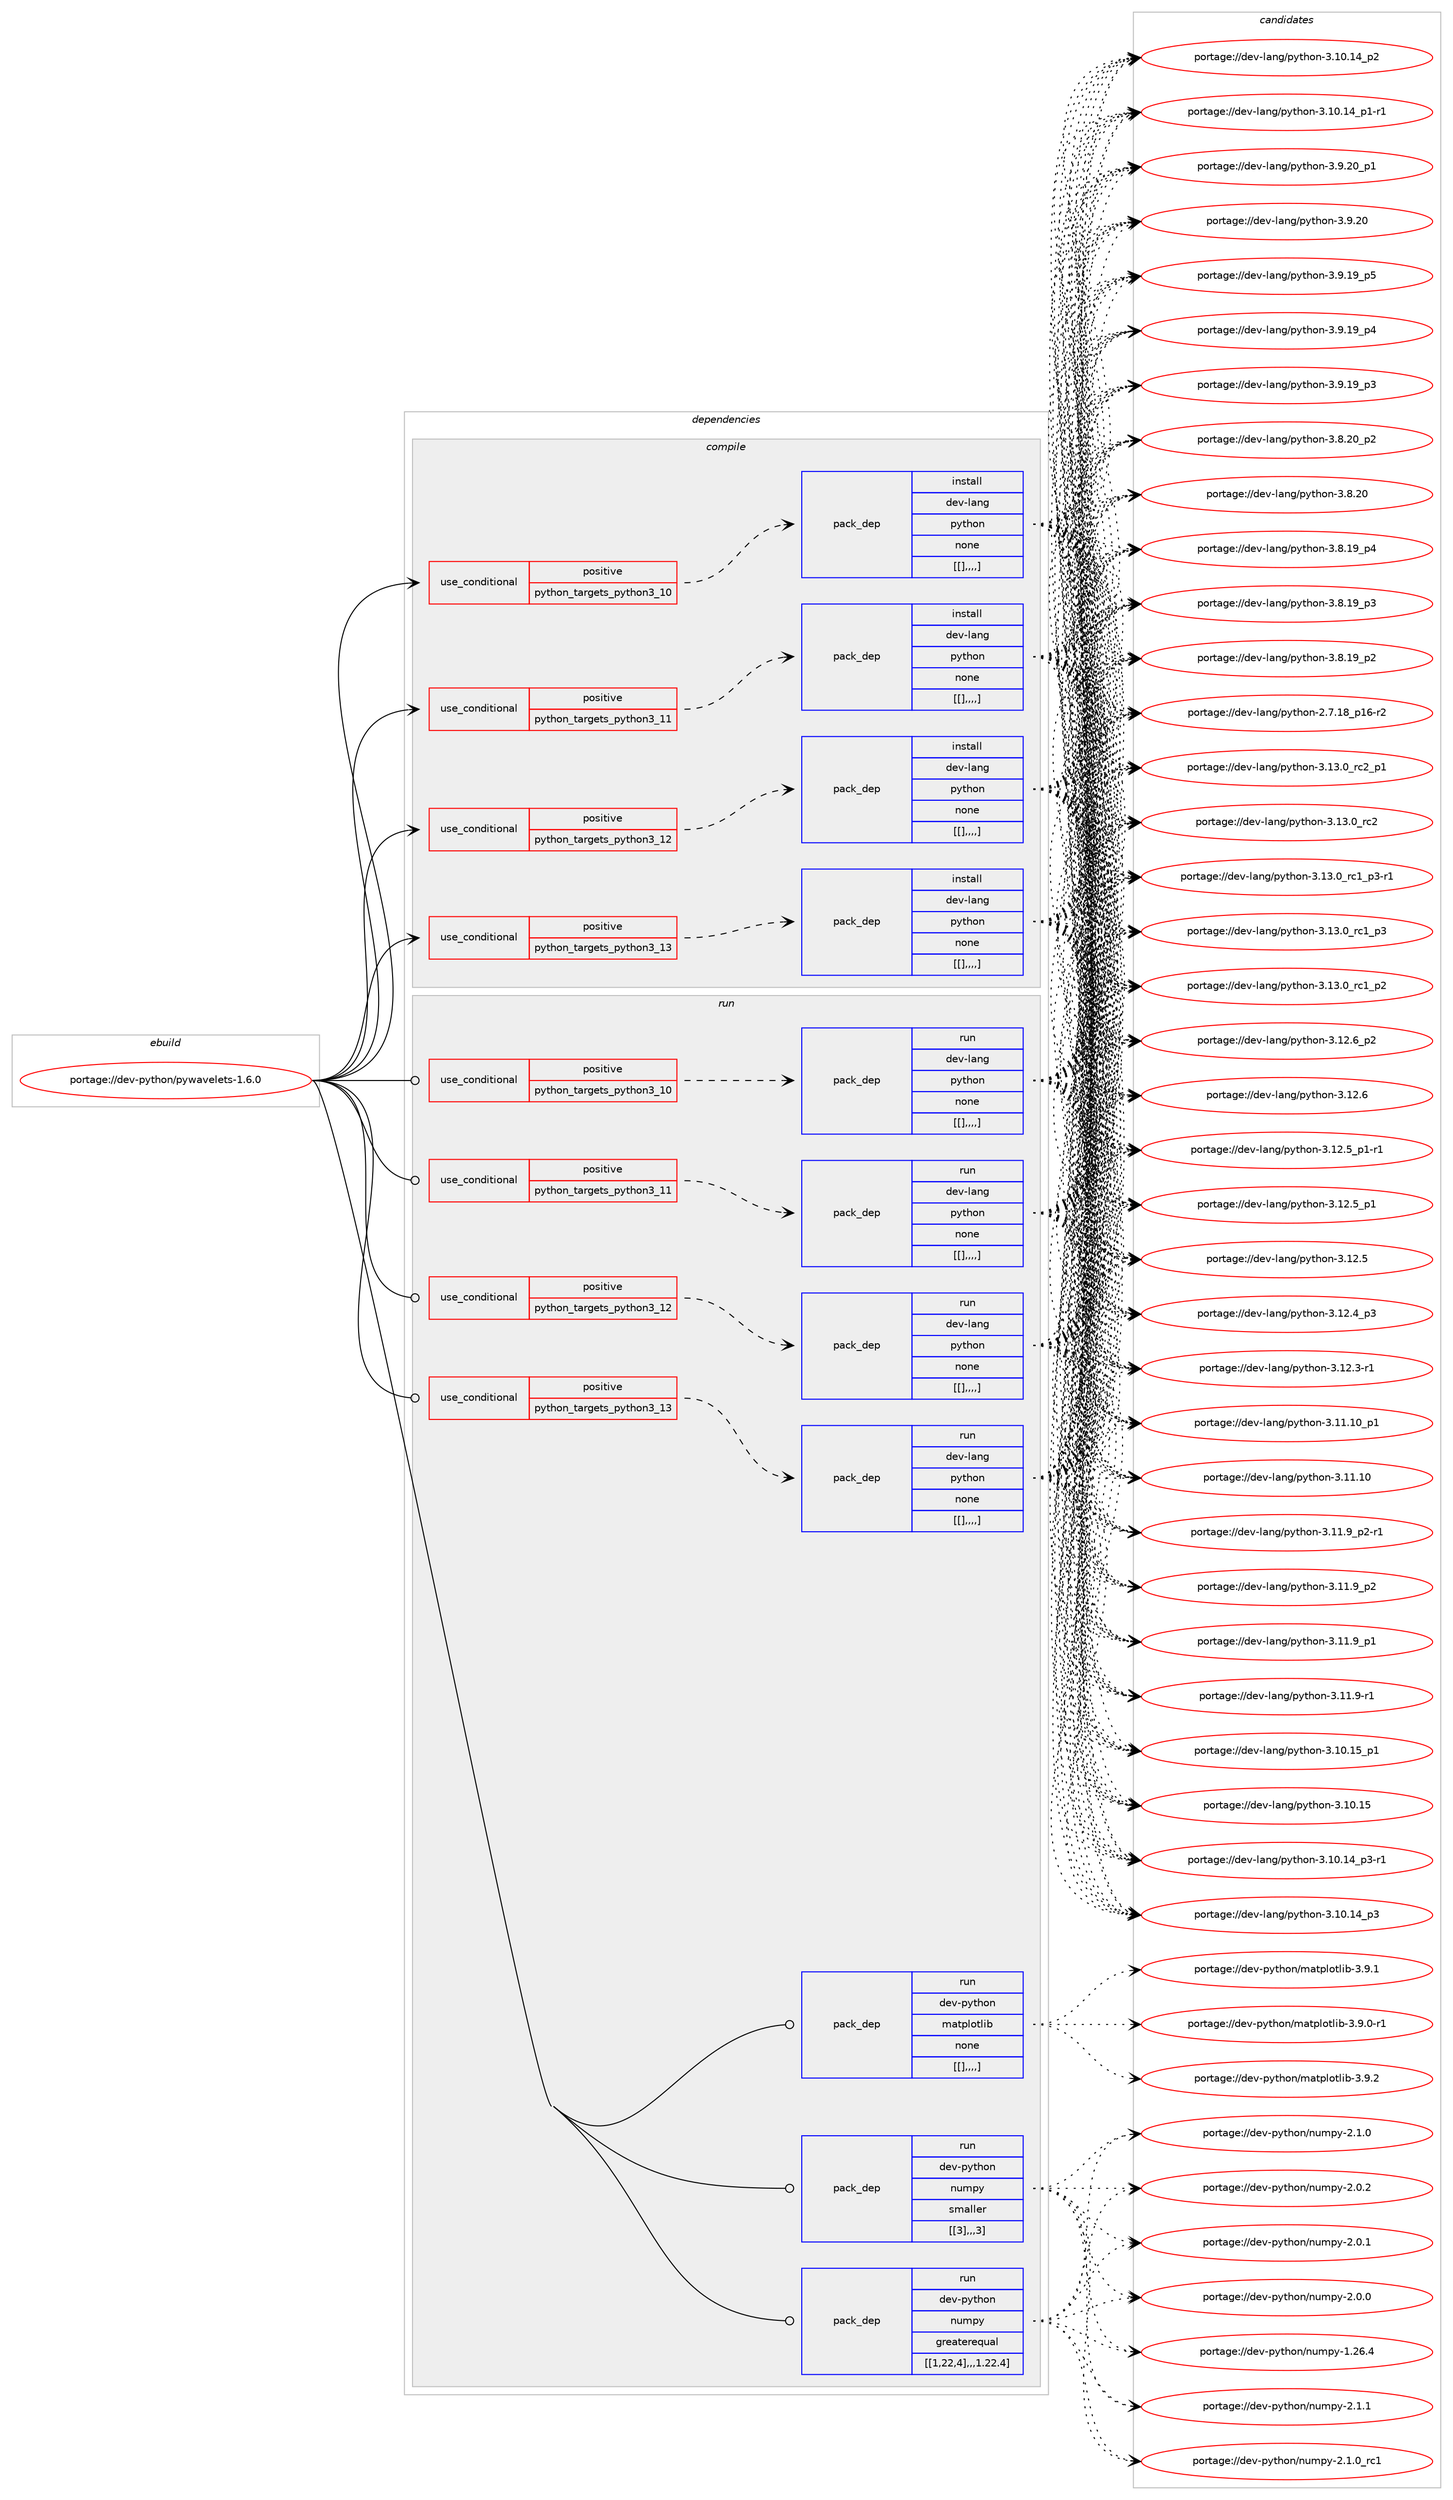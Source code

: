 digraph prolog {

# *************
# Graph options
# *************

newrank=true;
concentrate=true;
compound=true;
graph [rankdir=LR,fontname=Helvetica,fontsize=10,ranksep=1.5];#, ranksep=2.5, nodesep=0.2];
edge  [arrowhead=vee];
node  [fontname=Helvetica,fontsize=10];

# **********
# The ebuild
# **********

subgraph cluster_leftcol {
color=gray;
label=<<i>ebuild</i>>;
id [label="portage://dev-python/pywavelets-1.6.0", color=red, width=4, href="../dev-python/pywavelets-1.6.0.svg"];
}

# ****************
# The dependencies
# ****************

subgraph cluster_midcol {
color=gray;
label=<<i>dependencies</i>>;
subgraph cluster_compile {
fillcolor="#eeeeee";
style=filled;
label=<<i>compile</i>>;
subgraph cond40236 {
dependency163984 [label=<<TABLE BORDER="0" CELLBORDER="1" CELLSPACING="0" CELLPADDING="4"><TR><TD ROWSPAN="3" CELLPADDING="10">use_conditional</TD></TR><TR><TD>positive</TD></TR><TR><TD>python_targets_python3_10</TD></TR></TABLE>>, shape=none, color=red];
subgraph pack122490 {
dependency163985 [label=<<TABLE BORDER="0" CELLBORDER="1" CELLSPACING="0" CELLPADDING="4" WIDTH="220"><TR><TD ROWSPAN="6" CELLPADDING="30">pack_dep</TD></TR><TR><TD WIDTH="110">install</TD></TR><TR><TD>dev-lang</TD></TR><TR><TD>python</TD></TR><TR><TD>none</TD></TR><TR><TD>[[],,,,]</TD></TR></TABLE>>, shape=none, color=blue];
}
dependency163984:e -> dependency163985:w [weight=20,style="dashed",arrowhead="vee"];
}
id:e -> dependency163984:w [weight=20,style="solid",arrowhead="vee"];
subgraph cond40237 {
dependency163986 [label=<<TABLE BORDER="0" CELLBORDER="1" CELLSPACING="0" CELLPADDING="4"><TR><TD ROWSPAN="3" CELLPADDING="10">use_conditional</TD></TR><TR><TD>positive</TD></TR><TR><TD>python_targets_python3_11</TD></TR></TABLE>>, shape=none, color=red];
subgraph pack122491 {
dependency163987 [label=<<TABLE BORDER="0" CELLBORDER="1" CELLSPACING="0" CELLPADDING="4" WIDTH="220"><TR><TD ROWSPAN="6" CELLPADDING="30">pack_dep</TD></TR><TR><TD WIDTH="110">install</TD></TR><TR><TD>dev-lang</TD></TR><TR><TD>python</TD></TR><TR><TD>none</TD></TR><TR><TD>[[],,,,]</TD></TR></TABLE>>, shape=none, color=blue];
}
dependency163986:e -> dependency163987:w [weight=20,style="dashed",arrowhead="vee"];
}
id:e -> dependency163986:w [weight=20,style="solid",arrowhead="vee"];
subgraph cond40238 {
dependency163988 [label=<<TABLE BORDER="0" CELLBORDER="1" CELLSPACING="0" CELLPADDING="4"><TR><TD ROWSPAN="3" CELLPADDING="10">use_conditional</TD></TR><TR><TD>positive</TD></TR><TR><TD>python_targets_python3_12</TD></TR></TABLE>>, shape=none, color=red];
subgraph pack122492 {
dependency163989 [label=<<TABLE BORDER="0" CELLBORDER="1" CELLSPACING="0" CELLPADDING="4" WIDTH="220"><TR><TD ROWSPAN="6" CELLPADDING="30">pack_dep</TD></TR><TR><TD WIDTH="110">install</TD></TR><TR><TD>dev-lang</TD></TR><TR><TD>python</TD></TR><TR><TD>none</TD></TR><TR><TD>[[],,,,]</TD></TR></TABLE>>, shape=none, color=blue];
}
dependency163988:e -> dependency163989:w [weight=20,style="dashed",arrowhead="vee"];
}
id:e -> dependency163988:w [weight=20,style="solid",arrowhead="vee"];
subgraph cond40239 {
dependency163990 [label=<<TABLE BORDER="0" CELLBORDER="1" CELLSPACING="0" CELLPADDING="4"><TR><TD ROWSPAN="3" CELLPADDING="10">use_conditional</TD></TR><TR><TD>positive</TD></TR><TR><TD>python_targets_python3_13</TD></TR></TABLE>>, shape=none, color=red];
subgraph pack122493 {
dependency163991 [label=<<TABLE BORDER="0" CELLBORDER="1" CELLSPACING="0" CELLPADDING="4" WIDTH="220"><TR><TD ROWSPAN="6" CELLPADDING="30">pack_dep</TD></TR><TR><TD WIDTH="110">install</TD></TR><TR><TD>dev-lang</TD></TR><TR><TD>python</TD></TR><TR><TD>none</TD></TR><TR><TD>[[],,,,]</TD></TR></TABLE>>, shape=none, color=blue];
}
dependency163990:e -> dependency163991:w [weight=20,style="dashed",arrowhead="vee"];
}
id:e -> dependency163990:w [weight=20,style="solid",arrowhead="vee"];
}
subgraph cluster_compileandrun {
fillcolor="#eeeeee";
style=filled;
label=<<i>compile and run</i>>;
}
subgraph cluster_run {
fillcolor="#eeeeee";
style=filled;
label=<<i>run</i>>;
subgraph cond40240 {
dependency163992 [label=<<TABLE BORDER="0" CELLBORDER="1" CELLSPACING="0" CELLPADDING="4"><TR><TD ROWSPAN="3" CELLPADDING="10">use_conditional</TD></TR><TR><TD>positive</TD></TR><TR><TD>python_targets_python3_10</TD></TR></TABLE>>, shape=none, color=red];
subgraph pack122494 {
dependency163993 [label=<<TABLE BORDER="0" CELLBORDER="1" CELLSPACING="0" CELLPADDING="4" WIDTH="220"><TR><TD ROWSPAN="6" CELLPADDING="30">pack_dep</TD></TR><TR><TD WIDTH="110">run</TD></TR><TR><TD>dev-lang</TD></TR><TR><TD>python</TD></TR><TR><TD>none</TD></TR><TR><TD>[[],,,,]</TD></TR></TABLE>>, shape=none, color=blue];
}
dependency163992:e -> dependency163993:w [weight=20,style="dashed",arrowhead="vee"];
}
id:e -> dependency163992:w [weight=20,style="solid",arrowhead="odot"];
subgraph cond40241 {
dependency163994 [label=<<TABLE BORDER="0" CELLBORDER="1" CELLSPACING="0" CELLPADDING="4"><TR><TD ROWSPAN="3" CELLPADDING="10">use_conditional</TD></TR><TR><TD>positive</TD></TR><TR><TD>python_targets_python3_11</TD></TR></TABLE>>, shape=none, color=red];
subgraph pack122495 {
dependency163995 [label=<<TABLE BORDER="0" CELLBORDER="1" CELLSPACING="0" CELLPADDING="4" WIDTH="220"><TR><TD ROWSPAN="6" CELLPADDING="30">pack_dep</TD></TR><TR><TD WIDTH="110">run</TD></TR><TR><TD>dev-lang</TD></TR><TR><TD>python</TD></TR><TR><TD>none</TD></TR><TR><TD>[[],,,,]</TD></TR></TABLE>>, shape=none, color=blue];
}
dependency163994:e -> dependency163995:w [weight=20,style="dashed",arrowhead="vee"];
}
id:e -> dependency163994:w [weight=20,style="solid",arrowhead="odot"];
subgraph cond40242 {
dependency163996 [label=<<TABLE BORDER="0" CELLBORDER="1" CELLSPACING="0" CELLPADDING="4"><TR><TD ROWSPAN="3" CELLPADDING="10">use_conditional</TD></TR><TR><TD>positive</TD></TR><TR><TD>python_targets_python3_12</TD></TR></TABLE>>, shape=none, color=red];
subgraph pack122496 {
dependency163997 [label=<<TABLE BORDER="0" CELLBORDER="1" CELLSPACING="0" CELLPADDING="4" WIDTH="220"><TR><TD ROWSPAN="6" CELLPADDING="30">pack_dep</TD></TR><TR><TD WIDTH="110">run</TD></TR><TR><TD>dev-lang</TD></TR><TR><TD>python</TD></TR><TR><TD>none</TD></TR><TR><TD>[[],,,,]</TD></TR></TABLE>>, shape=none, color=blue];
}
dependency163996:e -> dependency163997:w [weight=20,style="dashed",arrowhead="vee"];
}
id:e -> dependency163996:w [weight=20,style="solid",arrowhead="odot"];
subgraph cond40243 {
dependency163998 [label=<<TABLE BORDER="0" CELLBORDER="1" CELLSPACING="0" CELLPADDING="4"><TR><TD ROWSPAN="3" CELLPADDING="10">use_conditional</TD></TR><TR><TD>positive</TD></TR><TR><TD>python_targets_python3_13</TD></TR></TABLE>>, shape=none, color=red];
subgraph pack122497 {
dependency163999 [label=<<TABLE BORDER="0" CELLBORDER="1" CELLSPACING="0" CELLPADDING="4" WIDTH="220"><TR><TD ROWSPAN="6" CELLPADDING="30">pack_dep</TD></TR><TR><TD WIDTH="110">run</TD></TR><TR><TD>dev-lang</TD></TR><TR><TD>python</TD></TR><TR><TD>none</TD></TR><TR><TD>[[],,,,]</TD></TR></TABLE>>, shape=none, color=blue];
}
dependency163998:e -> dependency163999:w [weight=20,style="dashed",arrowhead="vee"];
}
id:e -> dependency163998:w [weight=20,style="solid",arrowhead="odot"];
subgraph pack122498 {
dependency164000 [label=<<TABLE BORDER="0" CELLBORDER="1" CELLSPACING="0" CELLPADDING="4" WIDTH="220"><TR><TD ROWSPAN="6" CELLPADDING="30">pack_dep</TD></TR><TR><TD WIDTH="110">run</TD></TR><TR><TD>dev-python</TD></TR><TR><TD>matplotlib</TD></TR><TR><TD>none</TD></TR><TR><TD>[[],,,,]</TD></TR></TABLE>>, shape=none, color=blue];
}
id:e -> dependency164000:w [weight=20,style="solid",arrowhead="odot"];
subgraph pack122499 {
dependency164001 [label=<<TABLE BORDER="0" CELLBORDER="1" CELLSPACING="0" CELLPADDING="4" WIDTH="220"><TR><TD ROWSPAN="6" CELLPADDING="30">pack_dep</TD></TR><TR><TD WIDTH="110">run</TD></TR><TR><TD>dev-python</TD></TR><TR><TD>numpy</TD></TR><TR><TD>greaterequal</TD></TR><TR><TD>[[1,22,4],,,1.22.4]</TD></TR></TABLE>>, shape=none, color=blue];
}
id:e -> dependency164001:w [weight=20,style="solid",arrowhead="odot"];
subgraph pack122500 {
dependency164002 [label=<<TABLE BORDER="0" CELLBORDER="1" CELLSPACING="0" CELLPADDING="4" WIDTH="220"><TR><TD ROWSPAN="6" CELLPADDING="30">pack_dep</TD></TR><TR><TD WIDTH="110">run</TD></TR><TR><TD>dev-python</TD></TR><TR><TD>numpy</TD></TR><TR><TD>smaller</TD></TR><TR><TD>[[3],,,3]</TD></TR></TABLE>>, shape=none, color=blue];
}
id:e -> dependency164002:w [weight=20,style="solid",arrowhead="odot"];
}
}

# **************
# The candidates
# **************

subgraph cluster_choices {
rank=same;
color=gray;
label=<<i>candidates</i>>;

subgraph choice122490 {
color=black;
nodesep=1;
choice100101118451089711010347112121116104111110455146495146489511499509511249 [label="portage://dev-lang/python-3.13.0_rc2_p1", color=red, width=4,href="../dev-lang/python-3.13.0_rc2_p1.svg"];
choice10010111845108971101034711212111610411111045514649514648951149950 [label="portage://dev-lang/python-3.13.0_rc2", color=red, width=4,href="../dev-lang/python-3.13.0_rc2.svg"];
choice1001011184510897110103471121211161041111104551464951464895114994995112514511449 [label="portage://dev-lang/python-3.13.0_rc1_p3-r1", color=red, width=4,href="../dev-lang/python-3.13.0_rc1_p3-r1.svg"];
choice100101118451089711010347112121116104111110455146495146489511499499511251 [label="portage://dev-lang/python-3.13.0_rc1_p3", color=red, width=4,href="../dev-lang/python-3.13.0_rc1_p3.svg"];
choice100101118451089711010347112121116104111110455146495146489511499499511250 [label="portage://dev-lang/python-3.13.0_rc1_p2", color=red, width=4,href="../dev-lang/python-3.13.0_rc1_p2.svg"];
choice100101118451089711010347112121116104111110455146495046549511250 [label="portage://dev-lang/python-3.12.6_p2", color=red, width=4,href="../dev-lang/python-3.12.6_p2.svg"];
choice10010111845108971101034711212111610411111045514649504654 [label="portage://dev-lang/python-3.12.6", color=red, width=4,href="../dev-lang/python-3.12.6.svg"];
choice1001011184510897110103471121211161041111104551464950465395112494511449 [label="portage://dev-lang/python-3.12.5_p1-r1", color=red, width=4,href="../dev-lang/python-3.12.5_p1-r1.svg"];
choice100101118451089711010347112121116104111110455146495046539511249 [label="portage://dev-lang/python-3.12.5_p1", color=red, width=4,href="../dev-lang/python-3.12.5_p1.svg"];
choice10010111845108971101034711212111610411111045514649504653 [label="portage://dev-lang/python-3.12.5", color=red, width=4,href="../dev-lang/python-3.12.5.svg"];
choice100101118451089711010347112121116104111110455146495046529511251 [label="portage://dev-lang/python-3.12.4_p3", color=red, width=4,href="../dev-lang/python-3.12.4_p3.svg"];
choice100101118451089711010347112121116104111110455146495046514511449 [label="portage://dev-lang/python-3.12.3-r1", color=red, width=4,href="../dev-lang/python-3.12.3-r1.svg"];
choice10010111845108971101034711212111610411111045514649494649489511249 [label="portage://dev-lang/python-3.11.10_p1", color=red, width=4,href="../dev-lang/python-3.11.10_p1.svg"];
choice1001011184510897110103471121211161041111104551464949464948 [label="portage://dev-lang/python-3.11.10", color=red, width=4,href="../dev-lang/python-3.11.10.svg"];
choice1001011184510897110103471121211161041111104551464949465795112504511449 [label="portage://dev-lang/python-3.11.9_p2-r1", color=red, width=4,href="../dev-lang/python-3.11.9_p2-r1.svg"];
choice100101118451089711010347112121116104111110455146494946579511250 [label="portage://dev-lang/python-3.11.9_p2", color=red, width=4,href="../dev-lang/python-3.11.9_p2.svg"];
choice100101118451089711010347112121116104111110455146494946579511249 [label="portage://dev-lang/python-3.11.9_p1", color=red, width=4,href="../dev-lang/python-3.11.9_p1.svg"];
choice100101118451089711010347112121116104111110455146494946574511449 [label="portage://dev-lang/python-3.11.9-r1", color=red, width=4,href="../dev-lang/python-3.11.9-r1.svg"];
choice10010111845108971101034711212111610411111045514649484649539511249 [label="portage://dev-lang/python-3.10.15_p1", color=red, width=4,href="../dev-lang/python-3.10.15_p1.svg"];
choice1001011184510897110103471121211161041111104551464948464953 [label="portage://dev-lang/python-3.10.15", color=red, width=4,href="../dev-lang/python-3.10.15.svg"];
choice100101118451089711010347112121116104111110455146494846495295112514511449 [label="portage://dev-lang/python-3.10.14_p3-r1", color=red, width=4,href="../dev-lang/python-3.10.14_p3-r1.svg"];
choice10010111845108971101034711212111610411111045514649484649529511251 [label="portage://dev-lang/python-3.10.14_p3", color=red, width=4,href="../dev-lang/python-3.10.14_p3.svg"];
choice10010111845108971101034711212111610411111045514649484649529511250 [label="portage://dev-lang/python-3.10.14_p2", color=red, width=4,href="../dev-lang/python-3.10.14_p2.svg"];
choice100101118451089711010347112121116104111110455146494846495295112494511449 [label="portage://dev-lang/python-3.10.14_p1-r1", color=red, width=4,href="../dev-lang/python-3.10.14_p1-r1.svg"];
choice100101118451089711010347112121116104111110455146574650489511249 [label="portage://dev-lang/python-3.9.20_p1", color=red, width=4,href="../dev-lang/python-3.9.20_p1.svg"];
choice10010111845108971101034711212111610411111045514657465048 [label="portage://dev-lang/python-3.9.20", color=red, width=4,href="../dev-lang/python-3.9.20.svg"];
choice100101118451089711010347112121116104111110455146574649579511253 [label="portage://dev-lang/python-3.9.19_p5", color=red, width=4,href="../dev-lang/python-3.9.19_p5.svg"];
choice100101118451089711010347112121116104111110455146574649579511252 [label="portage://dev-lang/python-3.9.19_p4", color=red, width=4,href="../dev-lang/python-3.9.19_p4.svg"];
choice100101118451089711010347112121116104111110455146574649579511251 [label="portage://dev-lang/python-3.9.19_p3", color=red, width=4,href="../dev-lang/python-3.9.19_p3.svg"];
choice100101118451089711010347112121116104111110455146564650489511250 [label="portage://dev-lang/python-3.8.20_p2", color=red, width=4,href="../dev-lang/python-3.8.20_p2.svg"];
choice10010111845108971101034711212111610411111045514656465048 [label="portage://dev-lang/python-3.8.20", color=red, width=4,href="../dev-lang/python-3.8.20.svg"];
choice100101118451089711010347112121116104111110455146564649579511252 [label="portage://dev-lang/python-3.8.19_p4", color=red, width=4,href="../dev-lang/python-3.8.19_p4.svg"];
choice100101118451089711010347112121116104111110455146564649579511251 [label="portage://dev-lang/python-3.8.19_p3", color=red, width=4,href="../dev-lang/python-3.8.19_p3.svg"];
choice100101118451089711010347112121116104111110455146564649579511250 [label="portage://dev-lang/python-3.8.19_p2", color=red, width=4,href="../dev-lang/python-3.8.19_p2.svg"];
choice100101118451089711010347112121116104111110455046554649569511249544511450 [label="portage://dev-lang/python-2.7.18_p16-r2", color=red, width=4,href="../dev-lang/python-2.7.18_p16-r2.svg"];
dependency163985:e -> choice100101118451089711010347112121116104111110455146495146489511499509511249:w [style=dotted,weight="100"];
dependency163985:e -> choice10010111845108971101034711212111610411111045514649514648951149950:w [style=dotted,weight="100"];
dependency163985:e -> choice1001011184510897110103471121211161041111104551464951464895114994995112514511449:w [style=dotted,weight="100"];
dependency163985:e -> choice100101118451089711010347112121116104111110455146495146489511499499511251:w [style=dotted,weight="100"];
dependency163985:e -> choice100101118451089711010347112121116104111110455146495146489511499499511250:w [style=dotted,weight="100"];
dependency163985:e -> choice100101118451089711010347112121116104111110455146495046549511250:w [style=dotted,weight="100"];
dependency163985:e -> choice10010111845108971101034711212111610411111045514649504654:w [style=dotted,weight="100"];
dependency163985:e -> choice1001011184510897110103471121211161041111104551464950465395112494511449:w [style=dotted,weight="100"];
dependency163985:e -> choice100101118451089711010347112121116104111110455146495046539511249:w [style=dotted,weight="100"];
dependency163985:e -> choice10010111845108971101034711212111610411111045514649504653:w [style=dotted,weight="100"];
dependency163985:e -> choice100101118451089711010347112121116104111110455146495046529511251:w [style=dotted,weight="100"];
dependency163985:e -> choice100101118451089711010347112121116104111110455146495046514511449:w [style=dotted,weight="100"];
dependency163985:e -> choice10010111845108971101034711212111610411111045514649494649489511249:w [style=dotted,weight="100"];
dependency163985:e -> choice1001011184510897110103471121211161041111104551464949464948:w [style=dotted,weight="100"];
dependency163985:e -> choice1001011184510897110103471121211161041111104551464949465795112504511449:w [style=dotted,weight="100"];
dependency163985:e -> choice100101118451089711010347112121116104111110455146494946579511250:w [style=dotted,weight="100"];
dependency163985:e -> choice100101118451089711010347112121116104111110455146494946579511249:w [style=dotted,weight="100"];
dependency163985:e -> choice100101118451089711010347112121116104111110455146494946574511449:w [style=dotted,weight="100"];
dependency163985:e -> choice10010111845108971101034711212111610411111045514649484649539511249:w [style=dotted,weight="100"];
dependency163985:e -> choice1001011184510897110103471121211161041111104551464948464953:w [style=dotted,weight="100"];
dependency163985:e -> choice100101118451089711010347112121116104111110455146494846495295112514511449:w [style=dotted,weight="100"];
dependency163985:e -> choice10010111845108971101034711212111610411111045514649484649529511251:w [style=dotted,weight="100"];
dependency163985:e -> choice10010111845108971101034711212111610411111045514649484649529511250:w [style=dotted,weight="100"];
dependency163985:e -> choice100101118451089711010347112121116104111110455146494846495295112494511449:w [style=dotted,weight="100"];
dependency163985:e -> choice100101118451089711010347112121116104111110455146574650489511249:w [style=dotted,weight="100"];
dependency163985:e -> choice10010111845108971101034711212111610411111045514657465048:w [style=dotted,weight="100"];
dependency163985:e -> choice100101118451089711010347112121116104111110455146574649579511253:w [style=dotted,weight="100"];
dependency163985:e -> choice100101118451089711010347112121116104111110455146574649579511252:w [style=dotted,weight="100"];
dependency163985:e -> choice100101118451089711010347112121116104111110455146574649579511251:w [style=dotted,weight="100"];
dependency163985:e -> choice100101118451089711010347112121116104111110455146564650489511250:w [style=dotted,weight="100"];
dependency163985:e -> choice10010111845108971101034711212111610411111045514656465048:w [style=dotted,weight="100"];
dependency163985:e -> choice100101118451089711010347112121116104111110455146564649579511252:w [style=dotted,weight="100"];
dependency163985:e -> choice100101118451089711010347112121116104111110455146564649579511251:w [style=dotted,weight="100"];
dependency163985:e -> choice100101118451089711010347112121116104111110455146564649579511250:w [style=dotted,weight="100"];
dependency163985:e -> choice100101118451089711010347112121116104111110455046554649569511249544511450:w [style=dotted,weight="100"];
}
subgraph choice122491 {
color=black;
nodesep=1;
choice100101118451089711010347112121116104111110455146495146489511499509511249 [label="portage://dev-lang/python-3.13.0_rc2_p1", color=red, width=4,href="../dev-lang/python-3.13.0_rc2_p1.svg"];
choice10010111845108971101034711212111610411111045514649514648951149950 [label="portage://dev-lang/python-3.13.0_rc2", color=red, width=4,href="../dev-lang/python-3.13.0_rc2.svg"];
choice1001011184510897110103471121211161041111104551464951464895114994995112514511449 [label="portage://dev-lang/python-3.13.0_rc1_p3-r1", color=red, width=4,href="../dev-lang/python-3.13.0_rc1_p3-r1.svg"];
choice100101118451089711010347112121116104111110455146495146489511499499511251 [label="portage://dev-lang/python-3.13.0_rc1_p3", color=red, width=4,href="../dev-lang/python-3.13.0_rc1_p3.svg"];
choice100101118451089711010347112121116104111110455146495146489511499499511250 [label="portage://dev-lang/python-3.13.0_rc1_p2", color=red, width=4,href="../dev-lang/python-3.13.0_rc1_p2.svg"];
choice100101118451089711010347112121116104111110455146495046549511250 [label="portage://dev-lang/python-3.12.6_p2", color=red, width=4,href="../dev-lang/python-3.12.6_p2.svg"];
choice10010111845108971101034711212111610411111045514649504654 [label="portage://dev-lang/python-3.12.6", color=red, width=4,href="../dev-lang/python-3.12.6.svg"];
choice1001011184510897110103471121211161041111104551464950465395112494511449 [label="portage://dev-lang/python-3.12.5_p1-r1", color=red, width=4,href="../dev-lang/python-3.12.5_p1-r1.svg"];
choice100101118451089711010347112121116104111110455146495046539511249 [label="portage://dev-lang/python-3.12.5_p1", color=red, width=4,href="../dev-lang/python-3.12.5_p1.svg"];
choice10010111845108971101034711212111610411111045514649504653 [label="portage://dev-lang/python-3.12.5", color=red, width=4,href="../dev-lang/python-3.12.5.svg"];
choice100101118451089711010347112121116104111110455146495046529511251 [label="portage://dev-lang/python-3.12.4_p3", color=red, width=4,href="../dev-lang/python-3.12.4_p3.svg"];
choice100101118451089711010347112121116104111110455146495046514511449 [label="portage://dev-lang/python-3.12.3-r1", color=red, width=4,href="../dev-lang/python-3.12.3-r1.svg"];
choice10010111845108971101034711212111610411111045514649494649489511249 [label="portage://dev-lang/python-3.11.10_p1", color=red, width=4,href="../dev-lang/python-3.11.10_p1.svg"];
choice1001011184510897110103471121211161041111104551464949464948 [label="portage://dev-lang/python-3.11.10", color=red, width=4,href="../dev-lang/python-3.11.10.svg"];
choice1001011184510897110103471121211161041111104551464949465795112504511449 [label="portage://dev-lang/python-3.11.9_p2-r1", color=red, width=4,href="../dev-lang/python-3.11.9_p2-r1.svg"];
choice100101118451089711010347112121116104111110455146494946579511250 [label="portage://dev-lang/python-3.11.9_p2", color=red, width=4,href="../dev-lang/python-3.11.9_p2.svg"];
choice100101118451089711010347112121116104111110455146494946579511249 [label="portage://dev-lang/python-3.11.9_p1", color=red, width=4,href="../dev-lang/python-3.11.9_p1.svg"];
choice100101118451089711010347112121116104111110455146494946574511449 [label="portage://dev-lang/python-3.11.9-r1", color=red, width=4,href="../dev-lang/python-3.11.9-r1.svg"];
choice10010111845108971101034711212111610411111045514649484649539511249 [label="portage://dev-lang/python-3.10.15_p1", color=red, width=4,href="../dev-lang/python-3.10.15_p1.svg"];
choice1001011184510897110103471121211161041111104551464948464953 [label="portage://dev-lang/python-3.10.15", color=red, width=4,href="../dev-lang/python-3.10.15.svg"];
choice100101118451089711010347112121116104111110455146494846495295112514511449 [label="portage://dev-lang/python-3.10.14_p3-r1", color=red, width=4,href="../dev-lang/python-3.10.14_p3-r1.svg"];
choice10010111845108971101034711212111610411111045514649484649529511251 [label="portage://dev-lang/python-3.10.14_p3", color=red, width=4,href="../dev-lang/python-3.10.14_p3.svg"];
choice10010111845108971101034711212111610411111045514649484649529511250 [label="portage://dev-lang/python-3.10.14_p2", color=red, width=4,href="../dev-lang/python-3.10.14_p2.svg"];
choice100101118451089711010347112121116104111110455146494846495295112494511449 [label="portage://dev-lang/python-3.10.14_p1-r1", color=red, width=4,href="../dev-lang/python-3.10.14_p1-r1.svg"];
choice100101118451089711010347112121116104111110455146574650489511249 [label="portage://dev-lang/python-3.9.20_p1", color=red, width=4,href="../dev-lang/python-3.9.20_p1.svg"];
choice10010111845108971101034711212111610411111045514657465048 [label="portage://dev-lang/python-3.9.20", color=red, width=4,href="../dev-lang/python-3.9.20.svg"];
choice100101118451089711010347112121116104111110455146574649579511253 [label="portage://dev-lang/python-3.9.19_p5", color=red, width=4,href="../dev-lang/python-3.9.19_p5.svg"];
choice100101118451089711010347112121116104111110455146574649579511252 [label="portage://dev-lang/python-3.9.19_p4", color=red, width=4,href="../dev-lang/python-3.9.19_p4.svg"];
choice100101118451089711010347112121116104111110455146574649579511251 [label="portage://dev-lang/python-3.9.19_p3", color=red, width=4,href="../dev-lang/python-3.9.19_p3.svg"];
choice100101118451089711010347112121116104111110455146564650489511250 [label="portage://dev-lang/python-3.8.20_p2", color=red, width=4,href="../dev-lang/python-3.8.20_p2.svg"];
choice10010111845108971101034711212111610411111045514656465048 [label="portage://dev-lang/python-3.8.20", color=red, width=4,href="../dev-lang/python-3.8.20.svg"];
choice100101118451089711010347112121116104111110455146564649579511252 [label="portage://dev-lang/python-3.8.19_p4", color=red, width=4,href="../dev-lang/python-3.8.19_p4.svg"];
choice100101118451089711010347112121116104111110455146564649579511251 [label="portage://dev-lang/python-3.8.19_p3", color=red, width=4,href="../dev-lang/python-3.8.19_p3.svg"];
choice100101118451089711010347112121116104111110455146564649579511250 [label="portage://dev-lang/python-3.8.19_p2", color=red, width=4,href="../dev-lang/python-3.8.19_p2.svg"];
choice100101118451089711010347112121116104111110455046554649569511249544511450 [label="portage://dev-lang/python-2.7.18_p16-r2", color=red, width=4,href="../dev-lang/python-2.7.18_p16-r2.svg"];
dependency163987:e -> choice100101118451089711010347112121116104111110455146495146489511499509511249:w [style=dotted,weight="100"];
dependency163987:e -> choice10010111845108971101034711212111610411111045514649514648951149950:w [style=dotted,weight="100"];
dependency163987:e -> choice1001011184510897110103471121211161041111104551464951464895114994995112514511449:w [style=dotted,weight="100"];
dependency163987:e -> choice100101118451089711010347112121116104111110455146495146489511499499511251:w [style=dotted,weight="100"];
dependency163987:e -> choice100101118451089711010347112121116104111110455146495146489511499499511250:w [style=dotted,weight="100"];
dependency163987:e -> choice100101118451089711010347112121116104111110455146495046549511250:w [style=dotted,weight="100"];
dependency163987:e -> choice10010111845108971101034711212111610411111045514649504654:w [style=dotted,weight="100"];
dependency163987:e -> choice1001011184510897110103471121211161041111104551464950465395112494511449:w [style=dotted,weight="100"];
dependency163987:e -> choice100101118451089711010347112121116104111110455146495046539511249:w [style=dotted,weight="100"];
dependency163987:e -> choice10010111845108971101034711212111610411111045514649504653:w [style=dotted,weight="100"];
dependency163987:e -> choice100101118451089711010347112121116104111110455146495046529511251:w [style=dotted,weight="100"];
dependency163987:e -> choice100101118451089711010347112121116104111110455146495046514511449:w [style=dotted,weight="100"];
dependency163987:e -> choice10010111845108971101034711212111610411111045514649494649489511249:w [style=dotted,weight="100"];
dependency163987:e -> choice1001011184510897110103471121211161041111104551464949464948:w [style=dotted,weight="100"];
dependency163987:e -> choice1001011184510897110103471121211161041111104551464949465795112504511449:w [style=dotted,weight="100"];
dependency163987:e -> choice100101118451089711010347112121116104111110455146494946579511250:w [style=dotted,weight="100"];
dependency163987:e -> choice100101118451089711010347112121116104111110455146494946579511249:w [style=dotted,weight="100"];
dependency163987:e -> choice100101118451089711010347112121116104111110455146494946574511449:w [style=dotted,weight="100"];
dependency163987:e -> choice10010111845108971101034711212111610411111045514649484649539511249:w [style=dotted,weight="100"];
dependency163987:e -> choice1001011184510897110103471121211161041111104551464948464953:w [style=dotted,weight="100"];
dependency163987:e -> choice100101118451089711010347112121116104111110455146494846495295112514511449:w [style=dotted,weight="100"];
dependency163987:e -> choice10010111845108971101034711212111610411111045514649484649529511251:w [style=dotted,weight="100"];
dependency163987:e -> choice10010111845108971101034711212111610411111045514649484649529511250:w [style=dotted,weight="100"];
dependency163987:e -> choice100101118451089711010347112121116104111110455146494846495295112494511449:w [style=dotted,weight="100"];
dependency163987:e -> choice100101118451089711010347112121116104111110455146574650489511249:w [style=dotted,weight="100"];
dependency163987:e -> choice10010111845108971101034711212111610411111045514657465048:w [style=dotted,weight="100"];
dependency163987:e -> choice100101118451089711010347112121116104111110455146574649579511253:w [style=dotted,weight="100"];
dependency163987:e -> choice100101118451089711010347112121116104111110455146574649579511252:w [style=dotted,weight="100"];
dependency163987:e -> choice100101118451089711010347112121116104111110455146574649579511251:w [style=dotted,weight="100"];
dependency163987:e -> choice100101118451089711010347112121116104111110455146564650489511250:w [style=dotted,weight="100"];
dependency163987:e -> choice10010111845108971101034711212111610411111045514656465048:w [style=dotted,weight="100"];
dependency163987:e -> choice100101118451089711010347112121116104111110455146564649579511252:w [style=dotted,weight="100"];
dependency163987:e -> choice100101118451089711010347112121116104111110455146564649579511251:w [style=dotted,weight="100"];
dependency163987:e -> choice100101118451089711010347112121116104111110455146564649579511250:w [style=dotted,weight="100"];
dependency163987:e -> choice100101118451089711010347112121116104111110455046554649569511249544511450:w [style=dotted,weight="100"];
}
subgraph choice122492 {
color=black;
nodesep=1;
choice100101118451089711010347112121116104111110455146495146489511499509511249 [label="portage://dev-lang/python-3.13.0_rc2_p1", color=red, width=4,href="../dev-lang/python-3.13.0_rc2_p1.svg"];
choice10010111845108971101034711212111610411111045514649514648951149950 [label="portage://dev-lang/python-3.13.0_rc2", color=red, width=4,href="../dev-lang/python-3.13.0_rc2.svg"];
choice1001011184510897110103471121211161041111104551464951464895114994995112514511449 [label="portage://dev-lang/python-3.13.0_rc1_p3-r1", color=red, width=4,href="../dev-lang/python-3.13.0_rc1_p3-r1.svg"];
choice100101118451089711010347112121116104111110455146495146489511499499511251 [label="portage://dev-lang/python-3.13.0_rc1_p3", color=red, width=4,href="../dev-lang/python-3.13.0_rc1_p3.svg"];
choice100101118451089711010347112121116104111110455146495146489511499499511250 [label="portage://dev-lang/python-3.13.0_rc1_p2", color=red, width=4,href="../dev-lang/python-3.13.0_rc1_p2.svg"];
choice100101118451089711010347112121116104111110455146495046549511250 [label="portage://dev-lang/python-3.12.6_p2", color=red, width=4,href="../dev-lang/python-3.12.6_p2.svg"];
choice10010111845108971101034711212111610411111045514649504654 [label="portage://dev-lang/python-3.12.6", color=red, width=4,href="../dev-lang/python-3.12.6.svg"];
choice1001011184510897110103471121211161041111104551464950465395112494511449 [label="portage://dev-lang/python-3.12.5_p1-r1", color=red, width=4,href="../dev-lang/python-3.12.5_p1-r1.svg"];
choice100101118451089711010347112121116104111110455146495046539511249 [label="portage://dev-lang/python-3.12.5_p1", color=red, width=4,href="../dev-lang/python-3.12.5_p1.svg"];
choice10010111845108971101034711212111610411111045514649504653 [label="portage://dev-lang/python-3.12.5", color=red, width=4,href="../dev-lang/python-3.12.5.svg"];
choice100101118451089711010347112121116104111110455146495046529511251 [label="portage://dev-lang/python-3.12.4_p3", color=red, width=4,href="../dev-lang/python-3.12.4_p3.svg"];
choice100101118451089711010347112121116104111110455146495046514511449 [label="portage://dev-lang/python-3.12.3-r1", color=red, width=4,href="../dev-lang/python-3.12.3-r1.svg"];
choice10010111845108971101034711212111610411111045514649494649489511249 [label="portage://dev-lang/python-3.11.10_p1", color=red, width=4,href="../dev-lang/python-3.11.10_p1.svg"];
choice1001011184510897110103471121211161041111104551464949464948 [label="portage://dev-lang/python-3.11.10", color=red, width=4,href="../dev-lang/python-3.11.10.svg"];
choice1001011184510897110103471121211161041111104551464949465795112504511449 [label="portage://dev-lang/python-3.11.9_p2-r1", color=red, width=4,href="../dev-lang/python-3.11.9_p2-r1.svg"];
choice100101118451089711010347112121116104111110455146494946579511250 [label="portage://dev-lang/python-3.11.9_p2", color=red, width=4,href="../dev-lang/python-3.11.9_p2.svg"];
choice100101118451089711010347112121116104111110455146494946579511249 [label="portage://dev-lang/python-3.11.9_p1", color=red, width=4,href="../dev-lang/python-3.11.9_p1.svg"];
choice100101118451089711010347112121116104111110455146494946574511449 [label="portage://dev-lang/python-3.11.9-r1", color=red, width=4,href="../dev-lang/python-3.11.9-r1.svg"];
choice10010111845108971101034711212111610411111045514649484649539511249 [label="portage://dev-lang/python-3.10.15_p1", color=red, width=4,href="../dev-lang/python-3.10.15_p1.svg"];
choice1001011184510897110103471121211161041111104551464948464953 [label="portage://dev-lang/python-3.10.15", color=red, width=4,href="../dev-lang/python-3.10.15.svg"];
choice100101118451089711010347112121116104111110455146494846495295112514511449 [label="portage://dev-lang/python-3.10.14_p3-r1", color=red, width=4,href="../dev-lang/python-3.10.14_p3-r1.svg"];
choice10010111845108971101034711212111610411111045514649484649529511251 [label="portage://dev-lang/python-3.10.14_p3", color=red, width=4,href="../dev-lang/python-3.10.14_p3.svg"];
choice10010111845108971101034711212111610411111045514649484649529511250 [label="portage://dev-lang/python-3.10.14_p2", color=red, width=4,href="../dev-lang/python-3.10.14_p2.svg"];
choice100101118451089711010347112121116104111110455146494846495295112494511449 [label="portage://dev-lang/python-3.10.14_p1-r1", color=red, width=4,href="../dev-lang/python-3.10.14_p1-r1.svg"];
choice100101118451089711010347112121116104111110455146574650489511249 [label="portage://dev-lang/python-3.9.20_p1", color=red, width=4,href="../dev-lang/python-3.9.20_p1.svg"];
choice10010111845108971101034711212111610411111045514657465048 [label="portage://dev-lang/python-3.9.20", color=red, width=4,href="../dev-lang/python-3.9.20.svg"];
choice100101118451089711010347112121116104111110455146574649579511253 [label="portage://dev-lang/python-3.9.19_p5", color=red, width=4,href="../dev-lang/python-3.9.19_p5.svg"];
choice100101118451089711010347112121116104111110455146574649579511252 [label="portage://dev-lang/python-3.9.19_p4", color=red, width=4,href="../dev-lang/python-3.9.19_p4.svg"];
choice100101118451089711010347112121116104111110455146574649579511251 [label="portage://dev-lang/python-3.9.19_p3", color=red, width=4,href="../dev-lang/python-3.9.19_p3.svg"];
choice100101118451089711010347112121116104111110455146564650489511250 [label="portage://dev-lang/python-3.8.20_p2", color=red, width=4,href="../dev-lang/python-3.8.20_p2.svg"];
choice10010111845108971101034711212111610411111045514656465048 [label="portage://dev-lang/python-3.8.20", color=red, width=4,href="../dev-lang/python-3.8.20.svg"];
choice100101118451089711010347112121116104111110455146564649579511252 [label="portage://dev-lang/python-3.8.19_p4", color=red, width=4,href="../dev-lang/python-3.8.19_p4.svg"];
choice100101118451089711010347112121116104111110455146564649579511251 [label="portage://dev-lang/python-3.8.19_p3", color=red, width=4,href="../dev-lang/python-3.8.19_p3.svg"];
choice100101118451089711010347112121116104111110455146564649579511250 [label="portage://dev-lang/python-3.8.19_p2", color=red, width=4,href="../dev-lang/python-3.8.19_p2.svg"];
choice100101118451089711010347112121116104111110455046554649569511249544511450 [label="portage://dev-lang/python-2.7.18_p16-r2", color=red, width=4,href="../dev-lang/python-2.7.18_p16-r2.svg"];
dependency163989:e -> choice100101118451089711010347112121116104111110455146495146489511499509511249:w [style=dotted,weight="100"];
dependency163989:e -> choice10010111845108971101034711212111610411111045514649514648951149950:w [style=dotted,weight="100"];
dependency163989:e -> choice1001011184510897110103471121211161041111104551464951464895114994995112514511449:w [style=dotted,weight="100"];
dependency163989:e -> choice100101118451089711010347112121116104111110455146495146489511499499511251:w [style=dotted,weight="100"];
dependency163989:e -> choice100101118451089711010347112121116104111110455146495146489511499499511250:w [style=dotted,weight="100"];
dependency163989:e -> choice100101118451089711010347112121116104111110455146495046549511250:w [style=dotted,weight="100"];
dependency163989:e -> choice10010111845108971101034711212111610411111045514649504654:w [style=dotted,weight="100"];
dependency163989:e -> choice1001011184510897110103471121211161041111104551464950465395112494511449:w [style=dotted,weight="100"];
dependency163989:e -> choice100101118451089711010347112121116104111110455146495046539511249:w [style=dotted,weight="100"];
dependency163989:e -> choice10010111845108971101034711212111610411111045514649504653:w [style=dotted,weight="100"];
dependency163989:e -> choice100101118451089711010347112121116104111110455146495046529511251:w [style=dotted,weight="100"];
dependency163989:e -> choice100101118451089711010347112121116104111110455146495046514511449:w [style=dotted,weight="100"];
dependency163989:e -> choice10010111845108971101034711212111610411111045514649494649489511249:w [style=dotted,weight="100"];
dependency163989:e -> choice1001011184510897110103471121211161041111104551464949464948:w [style=dotted,weight="100"];
dependency163989:e -> choice1001011184510897110103471121211161041111104551464949465795112504511449:w [style=dotted,weight="100"];
dependency163989:e -> choice100101118451089711010347112121116104111110455146494946579511250:w [style=dotted,weight="100"];
dependency163989:e -> choice100101118451089711010347112121116104111110455146494946579511249:w [style=dotted,weight="100"];
dependency163989:e -> choice100101118451089711010347112121116104111110455146494946574511449:w [style=dotted,weight="100"];
dependency163989:e -> choice10010111845108971101034711212111610411111045514649484649539511249:w [style=dotted,weight="100"];
dependency163989:e -> choice1001011184510897110103471121211161041111104551464948464953:w [style=dotted,weight="100"];
dependency163989:e -> choice100101118451089711010347112121116104111110455146494846495295112514511449:w [style=dotted,weight="100"];
dependency163989:e -> choice10010111845108971101034711212111610411111045514649484649529511251:w [style=dotted,weight="100"];
dependency163989:e -> choice10010111845108971101034711212111610411111045514649484649529511250:w [style=dotted,weight="100"];
dependency163989:e -> choice100101118451089711010347112121116104111110455146494846495295112494511449:w [style=dotted,weight="100"];
dependency163989:e -> choice100101118451089711010347112121116104111110455146574650489511249:w [style=dotted,weight="100"];
dependency163989:e -> choice10010111845108971101034711212111610411111045514657465048:w [style=dotted,weight="100"];
dependency163989:e -> choice100101118451089711010347112121116104111110455146574649579511253:w [style=dotted,weight="100"];
dependency163989:e -> choice100101118451089711010347112121116104111110455146574649579511252:w [style=dotted,weight="100"];
dependency163989:e -> choice100101118451089711010347112121116104111110455146574649579511251:w [style=dotted,weight="100"];
dependency163989:e -> choice100101118451089711010347112121116104111110455146564650489511250:w [style=dotted,weight="100"];
dependency163989:e -> choice10010111845108971101034711212111610411111045514656465048:w [style=dotted,weight="100"];
dependency163989:e -> choice100101118451089711010347112121116104111110455146564649579511252:w [style=dotted,weight="100"];
dependency163989:e -> choice100101118451089711010347112121116104111110455146564649579511251:w [style=dotted,weight="100"];
dependency163989:e -> choice100101118451089711010347112121116104111110455146564649579511250:w [style=dotted,weight="100"];
dependency163989:e -> choice100101118451089711010347112121116104111110455046554649569511249544511450:w [style=dotted,weight="100"];
}
subgraph choice122493 {
color=black;
nodesep=1;
choice100101118451089711010347112121116104111110455146495146489511499509511249 [label="portage://dev-lang/python-3.13.0_rc2_p1", color=red, width=4,href="../dev-lang/python-3.13.0_rc2_p1.svg"];
choice10010111845108971101034711212111610411111045514649514648951149950 [label="portage://dev-lang/python-3.13.0_rc2", color=red, width=4,href="../dev-lang/python-3.13.0_rc2.svg"];
choice1001011184510897110103471121211161041111104551464951464895114994995112514511449 [label="portage://dev-lang/python-3.13.0_rc1_p3-r1", color=red, width=4,href="../dev-lang/python-3.13.0_rc1_p3-r1.svg"];
choice100101118451089711010347112121116104111110455146495146489511499499511251 [label="portage://dev-lang/python-3.13.0_rc1_p3", color=red, width=4,href="../dev-lang/python-3.13.0_rc1_p3.svg"];
choice100101118451089711010347112121116104111110455146495146489511499499511250 [label="portage://dev-lang/python-3.13.0_rc1_p2", color=red, width=4,href="../dev-lang/python-3.13.0_rc1_p2.svg"];
choice100101118451089711010347112121116104111110455146495046549511250 [label="portage://dev-lang/python-3.12.6_p2", color=red, width=4,href="../dev-lang/python-3.12.6_p2.svg"];
choice10010111845108971101034711212111610411111045514649504654 [label="portage://dev-lang/python-3.12.6", color=red, width=4,href="../dev-lang/python-3.12.6.svg"];
choice1001011184510897110103471121211161041111104551464950465395112494511449 [label="portage://dev-lang/python-3.12.5_p1-r1", color=red, width=4,href="../dev-lang/python-3.12.5_p1-r1.svg"];
choice100101118451089711010347112121116104111110455146495046539511249 [label="portage://dev-lang/python-3.12.5_p1", color=red, width=4,href="../dev-lang/python-3.12.5_p1.svg"];
choice10010111845108971101034711212111610411111045514649504653 [label="portage://dev-lang/python-3.12.5", color=red, width=4,href="../dev-lang/python-3.12.5.svg"];
choice100101118451089711010347112121116104111110455146495046529511251 [label="portage://dev-lang/python-3.12.4_p3", color=red, width=4,href="../dev-lang/python-3.12.4_p3.svg"];
choice100101118451089711010347112121116104111110455146495046514511449 [label="portage://dev-lang/python-3.12.3-r1", color=red, width=4,href="../dev-lang/python-3.12.3-r1.svg"];
choice10010111845108971101034711212111610411111045514649494649489511249 [label="portage://dev-lang/python-3.11.10_p1", color=red, width=4,href="../dev-lang/python-3.11.10_p1.svg"];
choice1001011184510897110103471121211161041111104551464949464948 [label="portage://dev-lang/python-3.11.10", color=red, width=4,href="../dev-lang/python-3.11.10.svg"];
choice1001011184510897110103471121211161041111104551464949465795112504511449 [label="portage://dev-lang/python-3.11.9_p2-r1", color=red, width=4,href="../dev-lang/python-3.11.9_p2-r1.svg"];
choice100101118451089711010347112121116104111110455146494946579511250 [label="portage://dev-lang/python-3.11.9_p2", color=red, width=4,href="../dev-lang/python-3.11.9_p2.svg"];
choice100101118451089711010347112121116104111110455146494946579511249 [label="portage://dev-lang/python-3.11.9_p1", color=red, width=4,href="../dev-lang/python-3.11.9_p1.svg"];
choice100101118451089711010347112121116104111110455146494946574511449 [label="portage://dev-lang/python-3.11.9-r1", color=red, width=4,href="../dev-lang/python-3.11.9-r1.svg"];
choice10010111845108971101034711212111610411111045514649484649539511249 [label="portage://dev-lang/python-3.10.15_p1", color=red, width=4,href="../dev-lang/python-3.10.15_p1.svg"];
choice1001011184510897110103471121211161041111104551464948464953 [label="portage://dev-lang/python-3.10.15", color=red, width=4,href="../dev-lang/python-3.10.15.svg"];
choice100101118451089711010347112121116104111110455146494846495295112514511449 [label="portage://dev-lang/python-3.10.14_p3-r1", color=red, width=4,href="../dev-lang/python-3.10.14_p3-r1.svg"];
choice10010111845108971101034711212111610411111045514649484649529511251 [label="portage://dev-lang/python-3.10.14_p3", color=red, width=4,href="../dev-lang/python-3.10.14_p3.svg"];
choice10010111845108971101034711212111610411111045514649484649529511250 [label="portage://dev-lang/python-3.10.14_p2", color=red, width=4,href="../dev-lang/python-3.10.14_p2.svg"];
choice100101118451089711010347112121116104111110455146494846495295112494511449 [label="portage://dev-lang/python-3.10.14_p1-r1", color=red, width=4,href="../dev-lang/python-3.10.14_p1-r1.svg"];
choice100101118451089711010347112121116104111110455146574650489511249 [label="portage://dev-lang/python-3.9.20_p1", color=red, width=4,href="../dev-lang/python-3.9.20_p1.svg"];
choice10010111845108971101034711212111610411111045514657465048 [label="portage://dev-lang/python-3.9.20", color=red, width=4,href="../dev-lang/python-3.9.20.svg"];
choice100101118451089711010347112121116104111110455146574649579511253 [label="portage://dev-lang/python-3.9.19_p5", color=red, width=4,href="../dev-lang/python-3.9.19_p5.svg"];
choice100101118451089711010347112121116104111110455146574649579511252 [label="portage://dev-lang/python-3.9.19_p4", color=red, width=4,href="../dev-lang/python-3.9.19_p4.svg"];
choice100101118451089711010347112121116104111110455146574649579511251 [label="portage://dev-lang/python-3.9.19_p3", color=red, width=4,href="../dev-lang/python-3.9.19_p3.svg"];
choice100101118451089711010347112121116104111110455146564650489511250 [label="portage://dev-lang/python-3.8.20_p2", color=red, width=4,href="../dev-lang/python-3.8.20_p2.svg"];
choice10010111845108971101034711212111610411111045514656465048 [label="portage://dev-lang/python-3.8.20", color=red, width=4,href="../dev-lang/python-3.8.20.svg"];
choice100101118451089711010347112121116104111110455146564649579511252 [label="portage://dev-lang/python-3.8.19_p4", color=red, width=4,href="../dev-lang/python-3.8.19_p4.svg"];
choice100101118451089711010347112121116104111110455146564649579511251 [label="portage://dev-lang/python-3.8.19_p3", color=red, width=4,href="../dev-lang/python-3.8.19_p3.svg"];
choice100101118451089711010347112121116104111110455146564649579511250 [label="portage://dev-lang/python-3.8.19_p2", color=red, width=4,href="../dev-lang/python-3.8.19_p2.svg"];
choice100101118451089711010347112121116104111110455046554649569511249544511450 [label="portage://dev-lang/python-2.7.18_p16-r2", color=red, width=4,href="../dev-lang/python-2.7.18_p16-r2.svg"];
dependency163991:e -> choice100101118451089711010347112121116104111110455146495146489511499509511249:w [style=dotted,weight="100"];
dependency163991:e -> choice10010111845108971101034711212111610411111045514649514648951149950:w [style=dotted,weight="100"];
dependency163991:e -> choice1001011184510897110103471121211161041111104551464951464895114994995112514511449:w [style=dotted,weight="100"];
dependency163991:e -> choice100101118451089711010347112121116104111110455146495146489511499499511251:w [style=dotted,weight="100"];
dependency163991:e -> choice100101118451089711010347112121116104111110455146495146489511499499511250:w [style=dotted,weight="100"];
dependency163991:e -> choice100101118451089711010347112121116104111110455146495046549511250:w [style=dotted,weight="100"];
dependency163991:e -> choice10010111845108971101034711212111610411111045514649504654:w [style=dotted,weight="100"];
dependency163991:e -> choice1001011184510897110103471121211161041111104551464950465395112494511449:w [style=dotted,weight="100"];
dependency163991:e -> choice100101118451089711010347112121116104111110455146495046539511249:w [style=dotted,weight="100"];
dependency163991:e -> choice10010111845108971101034711212111610411111045514649504653:w [style=dotted,weight="100"];
dependency163991:e -> choice100101118451089711010347112121116104111110455146495046529511251:w [style=dotted,weight="100"];
dependency163991:e -> choice100101118451089711010347112121116104111110455146495046514511449:w [style=dotted,weight="100"];
dependency163991:e -> choice10010111845108971101034711212111610411111045514649494649489511249:w [style=dotted,weight="100"];
dependency163991:e -> choice1001011184510897110103471121211161041111104551464949464948:w [style=dotted,weight="100"];
dependency163991:e -> choice1001011184510897110103471121211161041111104551464949465795112504511449:w [style=dotted,weight="100"];
dependency163991:e -> choice100101118451089711010347112121116104111110455146494946579511250:w [style=dotted,weight="100"];
dependency163991:e -> choice100101118451089711010347112121116104111110455146494946579511249:w [style=dotted,weight="100"];
dependency163991:e -> choice100101118451089711010347112121116104111110455146494946574511449:w [style=dotted,weight="100"];
dependency163991:e -> choice10010111845108971101034711212111610411111045514649484649539511249:w [style=dotted,weight="100"];
dependency163991:e -> choice1001011184510897110103471121211161041111104551464948464953:w [style=dotted,weight="100"];
dependency163991:e -> choice100101118451089711010347112121116104111110455146494846495295112514511449:w [style=dotted,weight="100"];
dependency163991:e -> choice10010111845108971101034711212111610411111045514649484649529511251:w [style=dotted,weight="100"];
dependency163991:e -> choice10010111845108971101034711212111610411111045514649484649529511250:w [style=dotted,weight="100"];
dependency163991:e -> choice100101118451089711010347112121116104111110455146494846495295112494511449:w [style=dotted,weight="100"];
dependency163991:e -> choice100101118451089711010347112121116104111110455146574650489511249:w [style=dotted,weight="100"];
dependency163991:e -> choice10010111845108971101034711212111610411111045514657465048:w [style=dotted,weight="100"];
dependency163991:e -> choice100101118451089711010347112121116104111110455146574649579511253:w [style=dotted,weight="100"];
dependency163991:e -> choice100101118451089711010347112121116104111110455146574649579511252:w [style=dotted,weight="100"];
dependency163991:e -> choice100101118451089711010347112121116104111110455146574649579511251:w [style=dotted,weight="100"];
dependency163991:e -> choice100101118451089711010347112121116104111110455146564650489511250:w [style=dotted,weight="100"];
dependency163991:e -> choice10010111845108971101034711212111610411111045514656465048:w [style=dotted,weight="100"];
dependency163991:e -> choice100101118451089711010347112121116104111110455146564649579511252:w [style=dotted,weight="100"];
dependency163991:e -> choice100101118451089711010347112121116104111110455146564649579511251:w [style=dotted,weight="100"];
dependency163991:e -> choice100101118451089711010347112121116104111110455146564649579511250:w [style=dotted,weight="100"];
dependency163991:e -> choice100101118451089711010347112121116104111110455046554649569511249544511450:w [style=dotted,weight="100"];
}
subgraph choice122494 {
color=black;
nodesep=1;
choice100101118451089711010347112121116104111110455146495146489511499509511249 [label="portage://dev-lang/python-3.13.0_rc2_p1", color=red, width=4,href="../dev-lang/python-3.13.0_rc2_p1.svg"];
choice10010111845108971101034711212111610411111045514649514648951149950 [label="portage://dev-lang/python-3.13.0_rc2", color=red, width=4,href="../dev-lang/python-3.13.0_rc2.svg"];
choice1001011184510897110103471121211161041111104551464951464895114994995112514511449 [label="portage://dev-lang/python-3.13.0_rc1_p3-r1", color=red, width=4,href="../dev-lang/python-3.13.0_rc1_p3-r1.svg"];
choice100101118451089711010347112121116104111110455146495146489511499499511251 [label="portage://dev-lang/python-3.13.0_rc1_p3", color=red, width=4,href="../dev-lang/python-3.13.0_rc1_p3.svg"];
choice100101118451089711010347112121116104111110455146495146489511499499511250 [label="portage://dev-lang/python-3.13.0_rc1_p2", color=red, width=4,href="../dev-lang/python-3.13.0_rc1_p2.svg"];
choice100101118451089711010347112121116104111110455146495046549511250 [label="portage://dev-lang/python-3.12.6_p2", color=red, width=4,href="../dev-lang/python-3.12.6_p2.svg"];
choice10010111845108971101034711212111610411111045514649504654 [label="portage://dev-lang/python-3.12.6", color=red, width=4,href="../dev-lang/python-3.12.6.svg"];
choice1001011184510897110103471121211161041111104551464950465395112494511449 [label="portage://dev-lang/python-3.12.5_p1-r1", color=red, width=4,href="../dev-lang/python-3.12.5_p1-r1.svg"];
choice100101118451089711010347112121116104111110455146495046539511249 [label="portage://dev-lang/python-3.12.5_p1", color=red, width=4,href="../dev-lang/python-3.12.5_p1.svg"];
choice10010111845108971101034711212111610411111045514649504653 [label="portage://dev-lang/python-3.12.5", color=red, width=4,href="../dev-lang/python-3.12.5.svg"];
choice100101118451089711010347112121116104111110455146495046529511251 [label="portage://dev-lang/python-3.12.4_p3", color=red, width=4,href="../dev-lang/python-3.12.4_p3.svg"];
choice100101118451089711010347112121116104111110455146495046514511449 [label="portage://dev-lang/python-3.12.3-r1", color=red, width=4,href="../dev-lang/python-3.12.3-r1.svg"];
choice10010111845108971101034711212111610411111045514649494649489511249 [label="portage://dev-lang/python-3.11.10_p1", color=red, width=4,href="../dev-lang/python-3.11.10_p1.svg"];
choice1001011184510897110103471121211161041111104551464949464948 [label="portage://dev-lang/python-3.11.10", color=red, width=4,href="../dev-lang/python-3.11.10.svg"];
choice1001011184510897110103471121211161041111104551464949465795112504511449 [label="portage://dev-lang/python-3.11.9_p2-r1", color=red, width=4,href="../dev-lang/python-3.11.9_p2-r1.svg"];
choice100101118451089711010347112121116104111110455146494946579511250 [label="portage://dev-lang/python-3.11.9_p2", color=red, width=4,href="../dev-lang/python-3.11.9_p2.svg"];
choice100101118451089711010347112121116104111110455146494946579511249 [label="portage://dev-lang/python-3.11.9_p1", color=red, width=4,href="../dev-lang/python-3.11.9_p1.svg"];
choice100101118451089711010347112121116104111110455146494946574511449 [label="portage://dev-lang/python-3.11.9-r1", color=red, width=4,href="../dev-lang/python-3.11.9-r1.svg"];
choice10010111845108971101034711212111610411111045514649484649539511249 [label="portage://dev-lang/python-3.10.15_p1", color=red, width=4,href="../dev-lang/python-3.10.15_p1.svg"];
choice1001011184510897110103471121211161041111104551464948464953 [label="portage://dev-lang/python-3.10.15", color=red, width=4,href="../dev-lang/python-3.10.15.svg"];
choice100101118451089711010347112121116104111110455146494846495295112514511449 [label="portage://dev-lang/python-3.10.14_p3-r1", color=red, width=4,href="../dev-lang/python-3.10.14_p3-r1.svg"];
choice10010111845108971101034711212111610411111045514649484649529511251 [label="portage://dev-lang/python-3.10.14_p3", color=red, width=4,href="../dev-lang/python-3.10.14_p3.svg"];
choice10010111845108971101034711212111610411111045514649484649529511250 [label="portage://dev-lang/python-3.10.14_p2", color=red, width=4,href="../dev-lang/python-3.10.14_p2.svg"];
choice100101118451089711010347112121116104111110455146494846495295112494511449 [label="portage://dev-lang/python-3.10.14_p1-r1", color=red, width=4,href="../dev-lang/python-3.10.14_p1-r1.svg"];
choice100101118451089711010347112121116104111110455146574650489511249 [label="portage://dev-lang/python-3.9.20_p1", color=red, width=4,href="../dev-lang/python-3.9.20_p1.svg"];
choice10010111845108971101034711212111610411111045514657465048 [label="portage://dev-lang/python-3.9.20", color=red, width=4,href="../dev-lang/python-3.9.20.svg"];
choice100101118451089711010347112121116104111110455146574649579511253 [label="portage://dev-lang/python-3.9.19_p5", color=red, width=4,href="../dev-lang/python-3.9.19_p5.svg"];
choice100101118451089711010347112121116104111110455146574649579511252 [label="portage://dev-lang/python-3.9.19_p4", color=red, width=4,href="../dev-lang/python-3.9.19_p4.svg"];
choice100101118451089711010347112121116104111110455146574649579511251 [label="portage://dev-lang/python-3.9.19_p3", color=red, width=4,href="../dev-lang/python-3.9.19_p3.svg"];
choice100101118451089711010347112121116104111110455146564650489511250 [label="portage://dev-lang/python-3.8.20_p2", color=red, width=4,href="../dev-lang/python-3.8.20_p2.svg"];
choice10010111845108971101034711212111610411111045514656465048 [label="portage://dev-lang/python-3.8.20", color=red, width=4,href="../dev-lang/python-3.8.20.svg"];
choice100101118451089711010347112121116104111110455146564649579511252 [label="portage://dev-lang/python-3.8.19_p4", color=red, width=4,href="../dev-lang/python-3.8.19_p4.svg"];
choice100101118451089711010347112121116104111110455146564649579511251 [label="portage://dev-lang/python-3.8.19_p3", color=red, width=4,href="../dev-lang/python-3.8.19_p3.svg"];
choice100101118451089711010347112121116104111110455146564649579511250 [label="portage://dev-lang/python-3.8.19_p2", color=red, width=4,href="../dev-lang/python-3.8.19_p2.svg"];
choice100101118451089711010347112121116104111110455046554649569511249544511450 [label="portage://dev-lang/python-2.7.18_p16-r2", color=red, width=4,href="../dev-lang/python-2.7.18_p16-r2.svg"];
dependency163993:e -> choice100101118451089711010347112121116104111110455146495146489511499509511249:w [style=dotted,weight="100"];
dependency163993:e -> choice10010111845108971101034711212111610411111045514649514648951149950:w [style=dotted,weight="100"];
dependency163993:e -> choice1001011184510897110103471121211161041111104551464951464895114994995112514511449:w [style=dotted,weight="100"];
dependency163993:e -> choice100101118451089711010347112121116104111110455146495146489511499499511251:w [style=dotted,weight="100"];
dependency163993:e -> choice100101118451089711010347112121116104111110455146495146489511499499511250:w [style=dotted,weight="100"];
dependency163993:e -> choice100101118451089711010347112121116104111110455146495046549511250:w [style=dotted,weight="100"];
dependency163993:e -> choice10010111845108971101034711212111610411111045514649504654:w [style=dotted,weight="100"];
dependency163993:e -> choice1001011184510897110103471121211161041111104551464950465395112494511449:w [style=dotted,weight="100"];
dependency163993:e -> choice100101118451089711010347112121116104111110455146495046539511249:w [style=dotted,weight="100"];
dependency163993:e -> choice10010111845108971101034711212111610411111045514649504653:w [style=dotted,weight="100"];
dependency163993:e -> choice100101118451089711010347112121116104111110455146495046529511251:w [style=dotted,weight="100"];
dependency163993:e -> choice100101118451089711010347112121116104111110455146495046514511449:w [style=dotted,weight="100"];
dependency163993:e -> choice10010111845108971101034711212111610411111045514649494649489511249:w [style=dotted,weight="100"];
dependency163993:e -> choice1001011184510897110103471121211161041111104551464949464948:w [style=dotted,weight="100"];
dependency163993:e -> choice1001011184510897110103471121211161041111104551464949465795112504511449:w [style=dotted,weight="100"];
dependency163993:e -> choice100101118451089711010347112121116104111110455146494946579511250:w [style=dotted,weight="100"];
dependency163993:e -> choice100101118451089711010347112121116104111110455146494946579511249:w [style=dotted,weight="100"];
dependency163993:e -> choice100101118451089711010347112121116104111110455146494946574511449:w [style=dotted,weight="100"];
dependency163993:e -> choice10010111845108971101034711212111610411111045514649484649539511249:w [style=dotted,weight="100"];
dependency163993:e -> choice1001011184510897110103471121211161041111104551464948464953:w [style=dotted,weight="100"];
dependency163993:e -> choice100101118451089711010347112121116104111110455146494846495295112514511449:w [style=dotted,weight="100"];
dependency163993:e -> choice10010111845108971101034711212111610411111045514649484649529511251:w [style=dotted,weight="100"];
dependency163993:e -> choice10010111845108971101034711212111610411111045514649484649529511250:w [style=dotted,weight="100"];
dependency163993:e -> choice100101118451089711010347112121116104111110455146494846495295112494511449:w [style=dotted,weight="100"];
dependency163993:e -> choice100101118451089711010347112121116104111110455146574650489511249:w [style=dotted,weight="100"];
dependency163993:e -> choice10010111845108971101034711212111610411111045514657465048:w [style=dotted,weight="100"];
dependency163993:e -> choice100101118451089711010347112121116104111110455146574649579511253:w [style=dotted,weight="100"];
dependency163993:e -> choice100101118451089711010347112121116104111110455146574649579511252:w [style=dotted,weight="100"];
dependency163993:e -> choice100101118451089711010347112121116104111110455146574649579511251:w [style=dotted,weight="100"];
dependency163993:e -> choice100101118451089711010347112121116104111110455146564650489511250:w [style=dotted,weight="100"];
dependency163993:e -> choice10010111845108971101034711212111610411111045514656465048:w [style=dotted,weight="100"];
dependency163993:e -> choice100101118451089711010347112121116104111110455146564649579511252:w [style=dotted,weight="100"];
dependency163993:e -> choice100101118451089711010347112121116104111110455146564649579511251:w [style=dotted,weight="100"];
dependency163993:e -> choice100101118451089711010347112121116104111110455146564649579511250:w [style=dotted,weight="100"];
dependency163993:e -> choice100101118451089711010347112121116104111110455046554649569511249544511450:w [style=dotted,weight="100"];
}
subgraph choice122495 {
color=black;
nodesep=1;
choice100101118451089711010347112121116104111110455146495146489511499509511249 [label="portage://dev-lang/python-3.13.0_rc2_p1", color=red, width=4,href="../dev-lang/python-3.13.0_rc2_p1.svg"];
choice10010111845108971101034711212111610411111045514649514648951149950 [label="portage://dev-lang/python-3.13.0_rc2", color=red, width=4,href="../dev-lang/python-3.13.0_rc2.svg"];
choice1001011184510897110103471121211161041111104551464951464895114994995112514511449 [label="portage://dev-lang/python-3.13.0_rc1_p3-r1", color=red, width=4,href="../dev-lang/python-3.13.0_rc1_p3-r1.svg"];
choice100101118451089711010347112121116104111110455146495146489511499499511251 [label="portage://dev-lang/python-3.13.0_rc1_p3", color=red, width=4,href="../dev-lang/python-3.13.0_rc1_p3.svg"];
choice100101118451089711010347112121116104111110455146495146489511499499511250 [label="portage://dev-lang/python-3.13.0_rc1_p2", color=red, width=4,href="../dev-lang/python-3.13.0_rc1_p2.svg"];
choice100101118451089711010347112121116104111110455146495046549511250 [label="portage://dev-lang/python-3.12.6_p2", color=red, width=4,href="../dev-lang/python-3.12.6_p2.svg"];
choice10010111845108971101034711212111610411111045514649504654 [label="portage://dev-lang/python-3.12.6", color=red, width=4,href="../dev-lang/python-3.12.6.svg"];
choice1001011184510897110103471121211161041111104551464950465395112494511449 [label="portage://dev-lang/python-3.12.5_p1-r1", color=red, width=4,href="../dev-lang/python-3.12.5_p1-r1.svg"];
choice100101118451089711010347112121116104111110455146495046539511249 [label="portage://dev-lang/python-3.12.5_p1", color=red, width=4,href="../dev-lang/python-3.12.5_p1.svg"];
choice10010111845108971101034711212111610411111045514649504653 [label="portage://dev-lang/python-3.12.5", color=red, width=4,href="../dev-lang/python-3.12.5.svg"];
choice100101118451089711010347112121116104111110455146495046529511251 [label="portage://dev-lang/python-3.12.4_p3", color=red, width=4,href="../dev-lang/python-3.12.4_p3.svg"];
choice100101118451089711010347112121116104111110455146495046514511449 [label="portage://dev-lang/python-3.12.3-r1", color=red, width=4,href="../dev-lang/python-3.12.3-r1.svg"];
choice10010111845108971101034711212111610411111045514649494649489511249 [label="portage://dev-lang/python-3.11.10_p1", color=red, width=4,href="../dev-lang/python-3.11.10_p1.svg"];
choice1001011184510897110103471121211161041111104551464949464948 [label="portage://dev-lang/python-3.11.10", color=red, width=4,href="../dev-lang/python-3.11.10.svg"];
choice1001011184510897110103471121211161041111104551464949465795112504511449 [label="portage://dev-lang/python-3.11.9_p2-r1", color=red, width=4,href="../dev-lang/python-3.11.9_p2-r1.svg"];
choice100101118451089711010347112121116104111110455146494946579511250 [label="portage://dev-lang/python-3.11.9_p2", color=red, width=4,href="../dev-lang/python-3.11.9_p2.svg"];
choice100101118451089711010347112121116104111110455146494946579511249 [label="portage://dev-lang/python-3.11.9_p1", color=red, width=4,href="../dev-lang/python-3.11.9_p1.svg"];
choice100101118451089711010347112121116104111110455146494946574511449 [label="portage://dev-lang/python-3.11.9-r1", color=red, width=4,href="../dev-lang/python-3.11.9-r1.svg"];
choice10010111845108971101034711212111610411111045514649484649539511249 [label="portage://dev-lang/python-3.10.15_p1", color=red, width=4,href="../dev-lang/python-3.10.15_p1.svg"];
choice1001011184510897110103471121211161041111104551464948464953 [label="portage://dev-lang/python-3.10.15", color=red, width=4,href="../dev-lang/python-3.10.15.svg"];
choice100101118451089711010347112121116104111110455146494846495295112514511449 [label="portage://dev-lang/python-3.10.14_p3-r1", color=red, width=4,href="../dev-lang/python-3.10.14_p3-r1.svg"];
choice10010111845108971101034711212111610411111045514649484649529511251 [label="portage://dev-lang/python-3.10.14_p3", color=red, width=4,href="../dev-lang/python-3.10.14_p3.svg"];
choice10010111845108971101034711212111610411111045514649484649529511250 [label="portage://dev-lang/python-3.10.14_p2", color=red, width=4,href="../dev-lang/python-3.10.14_p2.svg"];
choice100101118451089711010347112121116104111110455146494846495295112494511449 [label="portage://dev-lang/python-3.10.14_p1-r1", color=red, width=4,href="../dev-lang/python-3.10.14_p1-r1.svg"];
choice100101118451089711010347112121116104111110455146574650489511249 [label="portage://dev-lang/python-3.9.20_p1", color=red, width=4,href="../dev-lang/python-3.9.20_p1.svg"];
choice10010111845108971101034711212111610411111045514657465048 [label="portage://dev-lang/python-3.9.20", color=red, width=4,href="../dev-lang/python-3.9.20.svg"];
choice100101118451089711010347112121116104111110455146574649579511253 [label="portage://dev-lang/python-3.9.19_p5", color=red, width=4,href="../dev-lang/python-3.9.19_p5.svg"];
choice100101118451089711010347112121116104111110455146574649579511252 [label="portage://dev-lang/python-3.9.19_p4", color=red, width=4,href="../dev-lang/python-3.9.19_p4.svg"];
choice100101118451089711010347112121116104111110455146574649579511251 [label="portage://dev-lang/python-3.9.19_p3", color=red, width=4,href="../dev-lang/python-3.9.19_p3.svg"];
choice100101118451089711010347112121116104111110455146564650489511250 [label="portage://dev-lang/python-3.8.20_p2", color=red, width=4,href="../dev-lang/python-3.8.20_p2.svg"];
choice10010111845108971101034711212111610411111045514656465048 [label="portage://dev-lang/python-3.8.20", color=red, width=4,href="../dev-lang/python-3.8.20.svg"];
choice100101118451089711010347112121116104111110455146564649579511252 [label="portage://dev-lang/python-3.8.19_p4", color=red, width=4,href="../dev-lang/python-3.8.19_p4.svg"];
choice100101118451089711010347112121116104111110455146564649579511251 [label="portage://dev-lang/python-3.8.19_p3", color=red, width=4,href="../dev-lang/python-3.8.19_p3.svg"];
choice100101118451089711010347112121116104111110455146564649579511250 [label="portage://dev-lang/python-3.8.19_p2", color=red, width=4,href="../dev-lang/python-3.8.19_p2.svg"];
choice100101118451089711010347112121116104111110455046554649569511249544511450 [label="portage://dev-lang/python-2.7.18_p16-r2", color=red, width=4,href="../dev-lang/python-2.7.18_p16-r2.svg"];
dependency163995:e -> choice100101118451089711010347112121116104111110455146495146489511499509511249:w [style=dotted,weight="100"];
dependency163995:e -> choice10010111845108971101034711212111610411111045514649514648951149950:w [style=dotted,weight="100"];
dependency163995:e -> choice1001011184510897110103471121211161041111104551464951464895114994995112514511449:w [style=dotted,weight="100"];
dependency163995:e -> choice100101118451089711010347112121116104111110455146495146489511499499511251:w [style=dotted,weight="100"];
dependency163995:e -> choice100101118451089711010347112121116104111110455146495146489511499499511250:w [style=dotted,weight="100"];
dependency163995:e -> choice100101118451089711010347112121116104111110455146495046549511250:w [style=dotted,weight="100"];
dependency163995:e -> choice10010111845108971101034711212111610411111045514649504654:w [style=dotted,weight="100"];
dependency163995:e -> choice1001011184510897110103471121211161041111104551464950465395112494511449:w [style=dotted,weight="100"];
dependency163995:e -> choice100101118451089711010347112121116104111110455146495046539511249:w [style=dotted,weight="100"];
dependency163995:e -> choice10010111845108971101034711212111610411111045514649504653:w [style=dotted,weight="100"];
dependency163995:e -> choice100101118451089711010347112121116104111110455146495046529511251:w [style=dotted,weight="100"];
dependency163995:e -> choice100101118451089711010347112121116104111110455146495046514511449:w [style=dotted,weight="100"];
dependency163995:e -> choice10010111845108971101034711212111610411111045514649494649489511249:w [style=dotted,weight="100"];
dependency163995:e -> choice1001011184510897110103471121211161041111104551464949464948:w [style=dotted,weight="100"];
dependency163995:e -> choice1001011184510897110103471121211161041111104551464949465795112504511449:w [style=dotted,weight="100"];
dependency163995:e -> choice100101118451089711010347112121116104111110455146494946579511250:w [style=dotted,weight="100"];
dependency163995:e -> choice100101118451089711010347112121116104111110455146494946579511249:w [style=dotted,weight="100"];
dependency163995:e -> choice100101118451089711010347112121116104111110455146494946574511449:w [style=dotted,weight="100"];
dependency163995:e -> choice10010111845108971101034711212111610411111045514649484649539511249:w [style=dotted,weight="100"];
dependency163995:e -> choice1001011184510897110103471121211161041111104551464948464953:w [style=dotted,weight="100"];
dependency163995:e -> choice100101118451089711010347112121116104111110455146494846495295112514511449:w [style=dotted,weight="100"];
dependency163995:e -> choice10010111845108971101034711212111610411111045514649484649529511251:w [style=dotted,weight="100"];
dependency163995:e -> choice10010111845108971101034711212111610411111045514649484649529511250:w [style=dotted,weight="100"];
dependency163995:e -> choice100101118451089711010347112121116104111110455146494846495295112494511449:w [style=dotted,weight="100"];
dependency163995:e -> choice100101118451089711010347112121116104111110455146574650489511249:w [style=dotted,weight="100"];
dependency163995:e -> choice10010111845108971101034711212111610411111045514657465048:w [style=dotted,weight="100"];
dependency163995:e -> choice100101118451089711010347112121116104111110455146574649579511253:w [style=dotted,weight="100"];
dependency163995:e -> choice100101118451089711010347112121116104111110455146574649579511252:w [style=dotted,weight="100"];
dependency163995:e -> choice100101118451089711010347112121116104111110455146574649579511251:w [style=dotted,weight="100"];
dependency163995:e -> choice100101118451089711010347112121116104111110455146564650489511250:w [style=dotted,weight="100"];
dependency163995:e -> choice10010111845108971101034711212111610411111045514656465048:w [style=dotted,weight="100"];
dependency163995:e -> choice100101118451089711010347112121116104111110455146564649579511252:w [style=dotted,weight="100"];
dependency163995:e -> choice100101118451089711010347112121116104111110455146564649579511251:w [style=dotted,weight="100"];
dependency163995:e -> choice100101118451089711010347112121116104111110455146564649579511250:w [style=dotted,weight="100"];
dependency163995:e -> choice100101118451089711010347112121116104111110455046554649569511249544511450:w [style=dotted,weight="100"];
}
subgraph choice122496 {
color=black;
nodesep=1;
choice100101118451089711010347112121116104111110455146495146489511499509511249 [label="portage://dev-lang/python-3.13.0_rc2_p1", color=red, width=4,href="../dev-lang/python-3.13.0_rc2_p1.svg"];
choice10010111845108971101034711212111610411111045514649514648951149950 [label="portage://dev-lang/python-3.13.0_rc2", color=red, width=4,href="../dev-lang/python-3.13.0_rc2.svg"];
choice1001011184510897110103471121211161041111104551464951464895114994995112514511449 [label="portage://dev-lang/python-3.13.0_rc1_p3-r1", color=red, width=4,href="../dev-lang/python-3.13.0_rc1_p3-r1.svg"];
choice100101118451089711010347112121116104111110455146495146489511499499511251 [label="portage://dev-lang/python-3.13.0_rc1_p3", color=red, width=4,href="../dev-lang/python-3.13.0_rc1_p3.svg"];
choice100101118451089711010347112121116104111110455146495146489511499499511250 [label="portage://dev-lang/python-3.13.0_rc1_p2", color=red, width=4,href="../dev-lang/python-3.13.0_rc1_p2.svg"];
choice100101118451089711010347112121116104111110455146495046549511250 [label="portage://dev-lang/python-3.12.6_p2", color=red, width=4,href="../dev-lang/python-3.12.6_p2.svg"];
choice10010111845108971101034711212111610411111045514649504654 [label="portage://dev-lang/python-3.12.6", color=red, width=4,href="../dev-lang/python-3.12.6.svg"];
choice1001011184510897110103471121211161041111104551464950465395112494511449 [label="portage://dev-lang/python-3.12.5_p1-r1", color=red, width=4,href="../dev-lang/python-3.12.5_p1-r1.svg"];
choice100101118451089711010347112121116104111110455146495046539511249 [label="portage://dev-lang/python-3.12.5_p1", color=red, width=4,href="../dev-lang/python-3.12.5_p1.svg"];
choice10010111845108971101034711212111610411111045514649504653 [label="portage://dev-lang/python-3.12.5", color=red, width=4,href="../dev-lang/python-3.12.5.svg"];
choice100101118451089711010347112121116104111110455146495046529511251 [label="portage://dev-lang/python-3.12.4_p3", color=red, width=4,href="../dev-lang/python-3.12.4_p3.svg"];
choice100101118451089711010347112121116104111110455146495046514511449 [label="portage://dev-lang/python-3.12.3-r1", color=red, width=4,href="../dev-lang/python-3.12.3-r1.svg"];
choice10010111845108971101034711212111610411111045514649494649489511249 [label="portage://dev-lang/python-3.11.10_p1", color=red, width=4,href="../dev-lang/python-3.11.10_p1.svg"];
choice1001011184510897110103471121211161041111104551464949464948 [label="portage://dev-lang/python-3.11.10", color=red, width=4,href="../dev-lang/python-3.11.10.svg"];
choice1001011184510897110103471121211161041111104551464949465795112504511449 [label="portage://dev-lang/python-3.11.9_p2-r1", color=red, width=4,href="../dev-lang/python-3.11.9_p2-r1.svg"];
choice100101118451089711010347112121116104111110455146494946579511250 [label="portage://dev-lang/python-3.11.9_p2", color=red, width=4,href="../dev-lang/python-3.11.9_p2.svg"];
choice100101118451089711010347112121116104111110455146494946579511249 [label="portage://dev-lang/python-3.11.9_p1", color=red, width=4,href="../dev-lang/python-3.11.9_p1.svg"];
choice100101118451089711010347112121116104111110455146494946574511449 [label="portage://dev-lang/python-3.11.9-r1", color=red, width=4,href="../dev-lang/python-3.11.9-r1.svg"];
choice10010111845108971101034711212111610411111045514649484649539511249 [label="portage://dev-lang/python-3.10.15_p1", color=red, width=4,href="../dev-lang/python-3.10.15_p1.svg"];
choice1001011184510897110103471121211161041111104551464948464953 [label="portage://dev-lang/python-3.10.15", color=red, width=4,href="../dev-lang/python-3.10.15.svg"];
choice100101118451089711010347112121116104111110455146494846495295112514511449 [label="portage://dev-lang/python-3.10.14_p3-r1", color=red, width=4,href="../dev-lang/python-3.10.14_p3-r1.svg"];
choice10010111845108971101034711212111610411111045514649484649529511251 [label="portage://dev-lang/python-3.10.14_p3", color=red, width=4,href="../dev-lang/python-3.10.14_p3.svg"];
choice10010111845108971101034711212111610411111045514649484649529511250 [label="portage://dev-lang/python-3.10.14_p2", color=red, width=4,href="../dev-lang/python-3.10.14_p2.svg"];
choice100101118451089711010347112121116104111110455146494846495295112494511449 [label="portage://dev-lang/python-3.10.14_p1-r1", color=red, width=4,href="../dev-lang/python-3.10.14_p1-r1.svg"];
choice100101118451089711010347112121116104111110455146574650489511249 [label="portage://dev-lang/python-3.9.20_p1", color=red, width=4,href="../dev-lang/python-3.9.20_p1.svg"];
choice10010111845108971101034711212111610411111045514657465048 [label="portage://dev-lang/python-3.9.20", color=red, width=4,href="../dev-lang/python-3.9.20.svg"];
choice100101118451089711010347112121116104111110455146574649579511253 [label="portage://dev-lang/python-3.9.19_p5", color=red, width=4,href="../dev-lang/python-3.9.19_p5.svg"];
choice100101118451089711010347112121116104111110455146574649579511252 [label="portage://dev-lang/python-3.9.19_p4", color=red, width=4,href="../dev-lang/python-3.9.19_p4.svg"];
choice100101118451089711010347112121116104111110455146574649579511251 [label="portage://dev-lang/python-3.9.19_p3", color=red, width=4,href="../dev-lang/python-3.9.19_p3.svg"];
choice100101118451089711010347112121116104111110455146564650489511250 [label="portage://dev-lang/python-3.8.20_p2", color=red, width=4,href="../dev-lang/python-3.8.20_p2.svg"];
choice10010111845108971101034711212111610411111045514656465048 [label="portage://dev-lang/python-3.8.20", color=red, width=4,href="../dev-lang/python-3.8.20.svg"];
choice100101118451089711010347112121116104111110455146564649579511252 [label="portage://dev-lang/python-3.8.19_p4", color=red, width=4,href="../dev-lang/python-3.8.19_p4.svg"];
choice100101118451089711010347112121116104111110455146564649579511251 [label="portage://dev-lang/python-3.8.19_p3", color=red, width=4,href="../dev-lang/python-3.8.19_p3.svg"];
choice100101118451089711010347112121116104111110455146564649579511250 [label="portage://dev-lang/python-3.8.19_p2", color=red, width=4,href="../dev-lang/python-3.8.19_p2.svg"];
choice100101118451089711010347112121116104111110455046554649569511249544511450 [label="portage://dev-lang/python-2.7.18_p16-r2", color=red, width=4,href="../dev-lang/python-2.7.18_p16-r2.svg"];
dependency163997:e -> choice100101118451089711010347112121116104111110455146495146489511499509511249:w [style=dotted,weight="100"];
dependency163997:e -> choice10010111845108971101034711212111610411111045514649514648951149950:w [style=dotted,weight="100"];
dependency163997:e -> choice1001011184510897110103471121211161041111104551464951464895114994995112514511449:w [style=dotted,weight="100"];
dependency163997:e -> choice100101118451089711010347112121116104111110455146495146489511499499511251:w [style=dotted,weight="100"];
dependency163997:e -> choice100101118451089711010347112121116104111110455146495146489511499499511250:w [style=dotted,weight="100"];
dependency163997:e -> choice100101118451089711010347112121116104111110455146495046549511250:w [style=dotted,weight="100"];
dependency163997:e -> choice10010111845108971101034711212111610411111045514649504654:w [style=dotted,weight="100"];
dependency163997:e -> choice1001011184510897110103471121211161041111104551464950465395112494511449:w [style=dotted,weight="100"];
dependency163997:e -> choice100101118451089711010347112121116104111110455146495046539511249:w [style=dotted,weight="100"];
dependency163997:e -> choice10010111845108971101034711212111610411111045514649504653:w [style=dotted,weight="100"];
dependency163997:e -> choice100101118451089711010347112121116104111110455146495046529511251:w [style=dotted,weight="100"];
dependency163997:e -> choice100101118451089711010347112121116104111110455146495046514511449:w [style=dotted,weight="100"];
dependency163997:e -> choice10010111845108971101034711212111610411111045514649494649489511249:w [style=dotted,weight="100"];
dependency163997:e -> choice1001011184510897110103471121211161041111104551464949464948:w [style=dotted,weight="100"];
dependency163997:e -> choice1001011184510897110103471121211161041111104551464949465795112504511449:w [style=dotted,weight="100"];
dependency163997:e -> choice100101118451089711010347112121116104111110455146494946579511250:w [style=dotted,weight="100"];
dependency163997:e -> choice100101118451089711010347112121116104111110455146494946579511249:w [style=dotted,weight="100"];
dependency163997:e -> choice100101118451089711010347112121116104111110455146494946574511449:w [style=dotted,weight="100"];
dependency163997:e -> choice10010111845108971101034711212111610411111045514649484649539511249:w [style=dotted,weight="100"];
dependency163997:e -> choice1001011184510897110103471121211161041111104551464948464953:w [style=dotted,weight="100"];
dependency163997:e -> choice100101118451089711010347112121116104111110455146494846495295112514511449:w [style=dotted,weight="100"];
dependency163997:e -> choice10010111845108971101034711212111610411111045514649484649529511251:w [style=dotted,weight="100"];
dependency163997:e -> choice10010111845108971101034711212111610411111045514649484649529511250:w [style=dotted,weight="100"];
dependency163997:e -> choice100101118451089711010347112121116104111110455146494846495295112494511449:w [style=dotted,weight="100"];
dependency163997:e -> choice100101118451089711010347112121116104111110455146574650489511249:w [style=dotted,weight="100"];
dependency163997:e -> choice10010111845108971101034711212111610411111045514657465048:w [style=dotted,weight="100"];
dependency163997:e -> choice100101118451089711010347112121116104111110455146574649579511253:w [style=dotted,weight="100"];
dependency163997:e -> choice100101118451089711010347112121116104111110455146574649579511252:w [style=dotted,weight="100"];
dependency163997:e -> choice100101118451089711010347112121116104111110455146574649579511251:w [style=dotted,weight="100"];
dependency163997:e -> choice100101118451089711010347112121116104111110455146564650489511250:w [style=dotted,weight="100"];
dependency163997:e -> choice10010111845108971101034711212111610411111045514656465048:w [style=dotted,weight="100"];
dependency163997:e -> choice100101118451089711010347112121116104111110455146564649579511252:w [style=dotted,weight="100"];
dependency163997:e -> choice100101118451089711010347112121116104111110455146564649579511251:w [style=dotted,weight="100"];
dependency163997:e -> choice100101118451089711010347112121116104111110455146564649579511250:w [style=dotted,weight="100"];
dependency163997:e -> choice100101118451089711010347112121116104111110455046554649569511249544511450:w [style=dotted,weight="100"];
}
subgraph choice122497 {
color=black;
nodesep=1;
choice100101118451089711010347112121116104111110455146495146489511499509511249 [label="portage://dev-lang/python-3.13.0_rc2_p1", color=red, width=4,href="../dev-lang/python-3.13.0_rc2_p1.svg"];
choice10010111845108971101034711212111610411111045514649514648951149950 [label="portage://dev-lang/python-3.13.0_rc2", color=red, width=4,href="../dev-lang/python-3.13.0_rc2.svg"];
choice1001011184510897110103471121211161041111104551464951464895114994995112514511449 [label="portage://dev-lang/python-3.13.0_rc1_p3-r1", color=red, width=4,href="../dev-lang/python-3.13.0_rc1_p3-r1.svg"];
choice100101118451089711010347112121116104111110455146495146489511499499511251 [label="portage://dev-lang/python-3.13.0_rc1_p3", color=red, width=4,href="../dev-lang/python-3.13.0_rc1_p3.svg"];
choice100101118451089711010347112121116104111110455146495146489511499499511250 [label="portage://dev-lang/python-3.13.0_rc1_p2", color=red, width=4,href="../dev-lang/python-3.13.0_rc1_p2.svg"];
choice100101118451089711010347112121116104111110455146495046549511250 [label="portage://dev-lang/python-3.12.6_p2", color=red, width=4,href="../dev-lang/python-3.12.6_p2.svg"];
choice10010111845108971101034711212111610411111045514649504654 [label="portage://dev-lang/python-3.12.6", color=red, width=4,href="../dev-lang/python-3.12.6.svg"];
choice1001011184510897110103471121211161041111104551464950465395112494511449 [label="portage://dev-lang/python-3.12.5_p1-r1", color=red, width=4,href="../dev-lang/python-3.12.5_p1-r1.svg"];
choice100101118451089711010347112121116104111110455146495046539511249 [label="portage://dev-lang/python-3.12.5_p1", color=red, width=4,href="../dev-lang/python-3.12.5_p1.svg"];
choice10010111845108971101034711212111610411111045514649504653 [label="portage://dev-lang/python-3.12.5", color=red, width=4,href="../dev-lang/python-3.12.5.svg"];
choice100101118451089711010347112121116104111110455146495046529511251 [label="portage://dev-lang/python-3.12.4_p3", color=red, width=4,href="../dev-lang/python-3.12.4_p3.svg"];
choice100101118451089711010347112121116104111110455146495046514511449 [label="portage://dev-lang/python-3.12.3-r1", color=red, width=4,href="../dev-lang/python-3.12.3-r1.svg"];
choice10010111845108971101034711212111610411111045514649494649489511249 [label="portage://dev-lang/python-3.11.10_p1", color=red, width=4,href="../dev-lang/python-3.11.10_p1.svg"];
choice1001011184510897110103471121211161041111104551464949464948 [label="portage://dev-lang/python-3.11.10", color=red, width=4,href="../dev-lang/python-3.11.10.svg"];
choice1001011184510897110103471121211161041111104551464949465795112504511449 [label="portage://dev-lang/python-3.11.9_p2-r1", color=red, width=4,href="../dev-lang/python-3.11.9_p2-r1.svg"];
choice100101118451089711010347112121116104111110455146494946579511250 [label="portage://dev-lang/python-3.11.9_p2", color=red, width=4,href="../dev-lang/python-3.11.9_p2.svg"];
choice100101118451089711010347112121116104111110455146494946579511249 [label="portage://dev-lang/python-3.11.9_p1", color=red, width=4,href="../dev-lang/python-3.11.9_p1.svg"];
choice100101118451089711010347112121116104111110455146494946574511449 [label="portage://dev-lang/python-3.11.9-r1", color=red, width=4,href="../dev-lang/python-3.11.9-r1.svg"];
choice10010111845108971101034711212111610411111045514649484649539511249 [label="portage://dev-lang/python-3.10.15_p1", color=red, width=4,href="../dev-lang/python-3.10.15_p1.svg"];
choice1001011184510897110103471121211161041111104551464948464953 [label="portage://dev-lang/python-3.10.15", color=red, width=4,href="../dev-lang/python-3.10.15.svg"];
choice100101118451089711010347112121116104111110455146494846495295112514511449 [label="portage://dev-lang/python-3.10.14_p3-r1", color=red, width=4,href="../dev-lang/python-3.10.14_p3-r1.svg"];
choice10010111845108971101034711212111610411111045514649484649529511251 [label="portage://dev-lang/python-3.10.14_p3", color=red, width=4,href="../dev-lang/python-3.10.14_p3.svg"];
choice10010111845108971101034711212111610411111045514649484649529511250 [label="portage://dev-lang/python-3.10.14_p2", color=red, width=4,href="../dev-lang/python-3.10.14_p2.svg"];
choice100101118451089711010347112121116104111110455146494846495295112494511449 [label="portage://dev-lang/python-3.10.14_p1-r1", color=red, width=4,href="../dev-lang/python-3.10.14_p1-r1.svg"];
choice100101118451089711010347112121116104111110455146574650489511249 [label="portage://dev-lang/python-3.9.20_p1", color=red, width=4,href="../dev-lang/python-3.9.20_p1.svg"];
choice10010111845108971101034711212111610411111045514657465048 [label="portage://dev-lang/python-3.9.20", color=red, width=4,href="../dev-lang/python-3.9.20.svg"];
choice100101118451089711010347112121116104111110455146574649579511253 [label="portage://dev-lang/python-3.9.19_p5", color=red, width=4,href="../dev-lang/python-3.9.19_p5.svg"];
choice100101118451089711010347112121116104111110455146574649579511252 [label="portage://dev-lang/python-3.9.19_p4", color=red, width=4,href="../dev-lang/python-3.9.19_p4.svg"];
choice100101118451089711010347112121116104111110455146574649579511251 [label="portage://dev-lang/python-3.9.19_p3", color=red, width=4,href="../dev-lang/python-3.9.19_p3.svg"];
choice100101118451089711010347112121116104111110455146564650489511250 [label="portage://dev-lang/python-3.8.20_p2", color=red, width=4,href="../dev-lang/python-3.8.20_p2.svg"];
choice10010111845108971101034711212111610411111045514656465048 [label="portage://dev-lang/python-3.8.20", color=red, width=4,href="../dev-lang/python-3.8.20.svg"];
choice100101118451089711010347112121116104111110455146564649579511252 [label="portage://dev-lang/python-3.8.19_p4", color=red, width=4,href="../dev-lang/python-3.8.19_p4.svg"];
choice100101118451089711010347112121116104111110455146564649579511251 [label="portage://dev-lang/python-3.8.19_p3", color=red, width=4,href="../dev-lang/python-3.8.19_p3.svg"];
choice100101118451089711010347112121116104111110455146564649579511250 [label="portage://dev-lang/python-3.8.19_p2", color=red, width=4,href="../dev-lang/python-3.8.19_p2.svg"];
choice100101118451089711010347112121116104111110455046554649569511249544511450 [label="portage://dev-lang/python-2.7.18_p16-r2", color=red, width=4,href="../dev-lang/python-2.7.18_p16-r2.svg"];
dependency163999:e -> choice100101118451089711010347112121116104111110455146495146489511499509511249:w [style=dotted,weight="100"];
dependency163999:e -> choice10010111845108971101034711212111610411111045514649514648951149950:w [style=dotted,weight="100"];
dependency163999:e -> choice1001011184510897110103471121211161041111104551464951464895114994995112514511449:w [style=dotted,weight="100"];
dependency163999:e -> choice100101118451089711010347112121116104111110455146495146489511499499511251:w [style=dotted,weight="100"];
dependency163999:e -> choice100101118451089711010347112121116104111110455146495146489511499499511250:w [style=dotted,weight="100"];
dependency163999:e -> choice100101118451089711010347112121116104111110455146495046549511250:w [style=dotted,weight="100"];
dependency163999:e -> choice10010111845108971101034711212111610411111045514649504654:w [style=dotted,weight="100"];
dependency163999:e -> choice1001011184510897110103471121211161041111104551464950465395112494511449:w [style=dotted,weight="100"];
dependency163999:e -> choice100101118451089711010347112121116104111110455146495046539511249:w [style=dotted,weight="100"];
dependency163999:e -> choice10010111845108971101034711212111610411111045514649504653:w [style=dotted,weight="100"];
dependency163999:e -> choice100101118451089711010347112121116104111110455146495046529511251:w [style=dotted,weight="100"];
dependency163999:e -> choice100101118451089711010347112121116104111110455146495046514511449:w [style=dotted,weight="100"];
dependency163999:e -> choice10010111845108971101034711212111610411111045514649494649489511249:w [style=dotted,weight="100"];
dependency163999:e -> choice1001011184510897110103471121211161041111104551464949464948:w [style=dotted,weight="100"];
dependency163999:e -> choice1001011184510897110103471121211161041111104551464949465795112504511449:w [style=dotted,weight="100"];
dependency163999:e -> choice100101118451089711010347112121116104111110455146494946579511250:w [style=dotted,weight="100"];
dependency163999:e -> choice100101118451089711010347112121116104111110455146494946579511249:w [style=dotted,weight="100"];
dependency163999:e -> choice100101118451089711010347112121116104111110455146494946574511449:w [style=dotted,weight="100"];
dependency163999:e -> choice10010111845108971101034711212111610411111045514649484649539511249:w [style=dotted,weight="100"];
dependency163999:e -> choice1001011184510897110103471121211161041111104551464948464953:w [style=dotted,weight="100"];
dependency163999:e -> choice100101118451089711010347112121116104111110455146494846495295112514511449:w [style=dotted,weight="100"];
dependency163999:e -> choice10010111845108971101034711212111610411111045514649484649529511251:w [style=dotted,weight="100"];
dependency163999:e -> choice10010111845108971101034711212111610411111045514649484649529511250:w [style=dotted,weight="100"];
dependency163999:e -> choice100101118451089711010347112121116104111110455146494846495295112494511449:w [style=dotted,weight="100"];
dependency163999:e -> choice100101118451089711010347112121116104111110455146574650489511249:w [style=dotted,weight="100"];
dependency163999:e -> choice10010111845108971101034711212111610411111045514657465048:w [style=dotted,weight="100"];
dependency163999:e -> choice100101118451089711010347112121116104111110455146574649579511253:w [style=dotted,weight="100"];
dependency163999:e -> choice100101118451089711010347112121116104111110455146574649579511252:w [style=dotted,weight="100"];
dependency163999:e -> choice100101118451089711010347112121116104111110455146574649579511251:w [style=dotted,weight="100"];
dependency163999:e -> choice100101118451089711010347112121116104111110455146564650489511250:w [style=dotted,weight="100"];
dependency163999:e -> choice10010111845108971101034711212111610411111045514656465048:w [style=dotted,weight="100"];
dependency163999:e -> choice100101118451089711010347112121116104111110455146564649579511252:w [style=dotted,weight="100"];
dependency163999:e -> choice100101118451089711010347112121116104111110455146564649579511251:w [style=dotted,weight="100"];
dependency163999:e -> choice100101118451089711010347112121116104111110455146564649579511250:w [style=dotted,weight="100"];
dependency163999:e -> choice100101118451089711010347112121116104111110455046554649569511249544511450:w [style=dotted,weight="100"];
}
subgraph choice122498 {
color=black;
nodesep=1;
choice10010111845112121116104111110471099711611210811111610810598455146574650 [label="portage://dev-python/matplotlib-3.9.2", color=red, width=4,href="../dev-python/matplotlib-3.9.2.svg"];
choice10010111845112121116104111110471099711611210811111610810598455146574649 [label="portage://dev-python/matplotlib-3.9.1", color=red, width=4,href="../dev-python/matplotlib-3.9.1.svg"];
choice100101118451121211161041111104710997116112108111116108105984551465746484511449 [label="portage://dev-python/matplotlib-3.9.0-r1", color=red, width=4,href="../dev-python/matplotlib-3.9.0-r1.svg"];
dependency164000:e -> choice10010111845112121116104111110471099711611210811111610810598455146574650:w [style=dotted,weight="100"];
dependency164000:e -> choice10010111845112121116104111110471099711611210811111610810598455146574649:w [style=dotted,weight="100"];
dependency164000:e -> choice100101118451121211161041111104710997116112108111116108105984551465746484511449:w [style=dotted,weight="100"];
}
subgraph choice122499 {
color=black;
nodesep=1;
choice1001011184511212111610411111047110117109112121455046494649 [label="portage://dev-python/numpy-2.1.1", color=red, width=4,href="../dev-python/numpy-2.1.1.svg"];
choice1001011184511212111610411111047110117109112121455046494648951149949 [label="portage://dev-python/numpy-2.1.0_rc1", color=red, width=4,href="../dev-python/numpy-2.1.0_rc1.svg"];
choice1001011184511212111610411111047110117109112121455046494648 [label="portage://dev-python/numpy-2.1.0", color=red, width=4,href="../dev-python/numpy-2.1.0.svg"];
choice1001011184511212111610411111047110117109112121455046484650 [label="portage://dev-python/numpy-2.0.2", color=red, width=4,href="../dev-python/numpy-2.0.2.svg"];
choice1001011184511212111610411111047110117109112121455046484649 [label="portage://dev-python/numpy-2.0.1", color=red, width=4,href="../dev-python/numpy-2.0.1.svg"];
choice1001011184511212111610411111047110117109112121455046484648 [label="portage://dev-python/numpy-2.0.0", color=red, width=4,href="../dev-python/numpy-2.0.0.svg"];
choice100101118451121211161041111104711011710911212145494650544652 [label="portage://dev-python/numpy-1.26.4", color=red, width=4,href="../dev-python/numpy-1.26.4.svg"];
dependency164001:e -> choice1001011184511212111610411111047110117109112121455046494649:w [style=dotted,weight="100"];
dependency164001:e -> choice1001011184511212111610411111047110117109112121455046494648951149949:w [style=dotted,weight="100"];
dependency164001:e -> choice1001011184511212111610411111047110117109112121455046494648:w [style=dotted,weight="100"];
dependency164001:e -> choice1001011184511212111610411111047110117109112121455046484650:w [style=dotted,weight="100"];
dependency164001:e -> choice1001011184511212111610411111047110117109112121455046484649:w [style=dotted,weight="100"];
dependency164001:e -> choice1001011184511212111610411111047110117109112121455046484648:w [style=dotted,weight="100"];
dependency164001:e -> choice100101118451121211161041111104711011710911212145494650544652:w [style=dotted,weight="100"];
}
subgraph choice122500 {
color=black;
nodesep=1;
choice1001011184511212111610411111047110117109112121455046494649 [label="portage://dev-python/numpy-2.1.1", color=red, width=4,href="../dev-python/numpy-2.1.1.svg"];
choice1001011184511212111610411111047110117109112121455046494648951149949 [label="portage://dev-python/numpy-2.1.0_rc1", color=red, width=4,href="../dev-python/numpy-2.1.0_rc1.svg"];
choice1001011184511212111610411111047110117109112121455046494648 [label="portage://dev-python/numpy-2.1.0", color=red, width=4,href="../dev-python/numpy-2.1.0.svg"];
choice1001011184511212111610411111047110117109112121455046484650 [label="portage://dev-python/numpy-2.0.2", color=red, width=4,href="../dev-python/numpy-2.0.2.svg"];
choice1001011184511212111610411111047110117109112121455046484649 [label="portage://dev-python/numpy-2.0.1", color=red, width=4,href="../dev-python/numpy-2.0.1.svg"];
choice1001011184511212111610411111047110117109112121455046484648 [label="portage://dev-python/numpy-2.0.0", color=red, width=4,href="../dev-python/numpy-2.0.0.svg"];
choice100101118451121211161041111104711011710911212145494650544652 [label="portage://dev-python/numpy-1.26.4", color=red, width=4,href="../dev-python/numpy-1.26.4.svg"];
dependency164002:e -> choice1001011184511212111610411111047110117109112121455046494649:w [style=dotted,weight="100"];
dependency164002:e -> choice1001011184511212111610411111047110117109112121455046494648951149949:w [style=dotted,weight="100"];
dependency164002:e -> choice1001011184511212111610411111047110117109112121455046494648:w [style=dotted,weight="100"];
dependency164002:e -> choice1001011184511212111610411111047110117109112121455046484650:w [style=dotted,weight="100"];
dependency164002:e -> choice1001011184511212111610411111047110117109112121455046484649:w [style=dotted,weight="100"];
dependency164002:e -> choice1001011184511212111610411111047110117109112121455046484648:w [style=dotted,weight="100"];
dependency164002:e -> choice100101118451121211161041111104711011710911212145494650544652:w [style=dotted,weight="100"];
}
}

}
